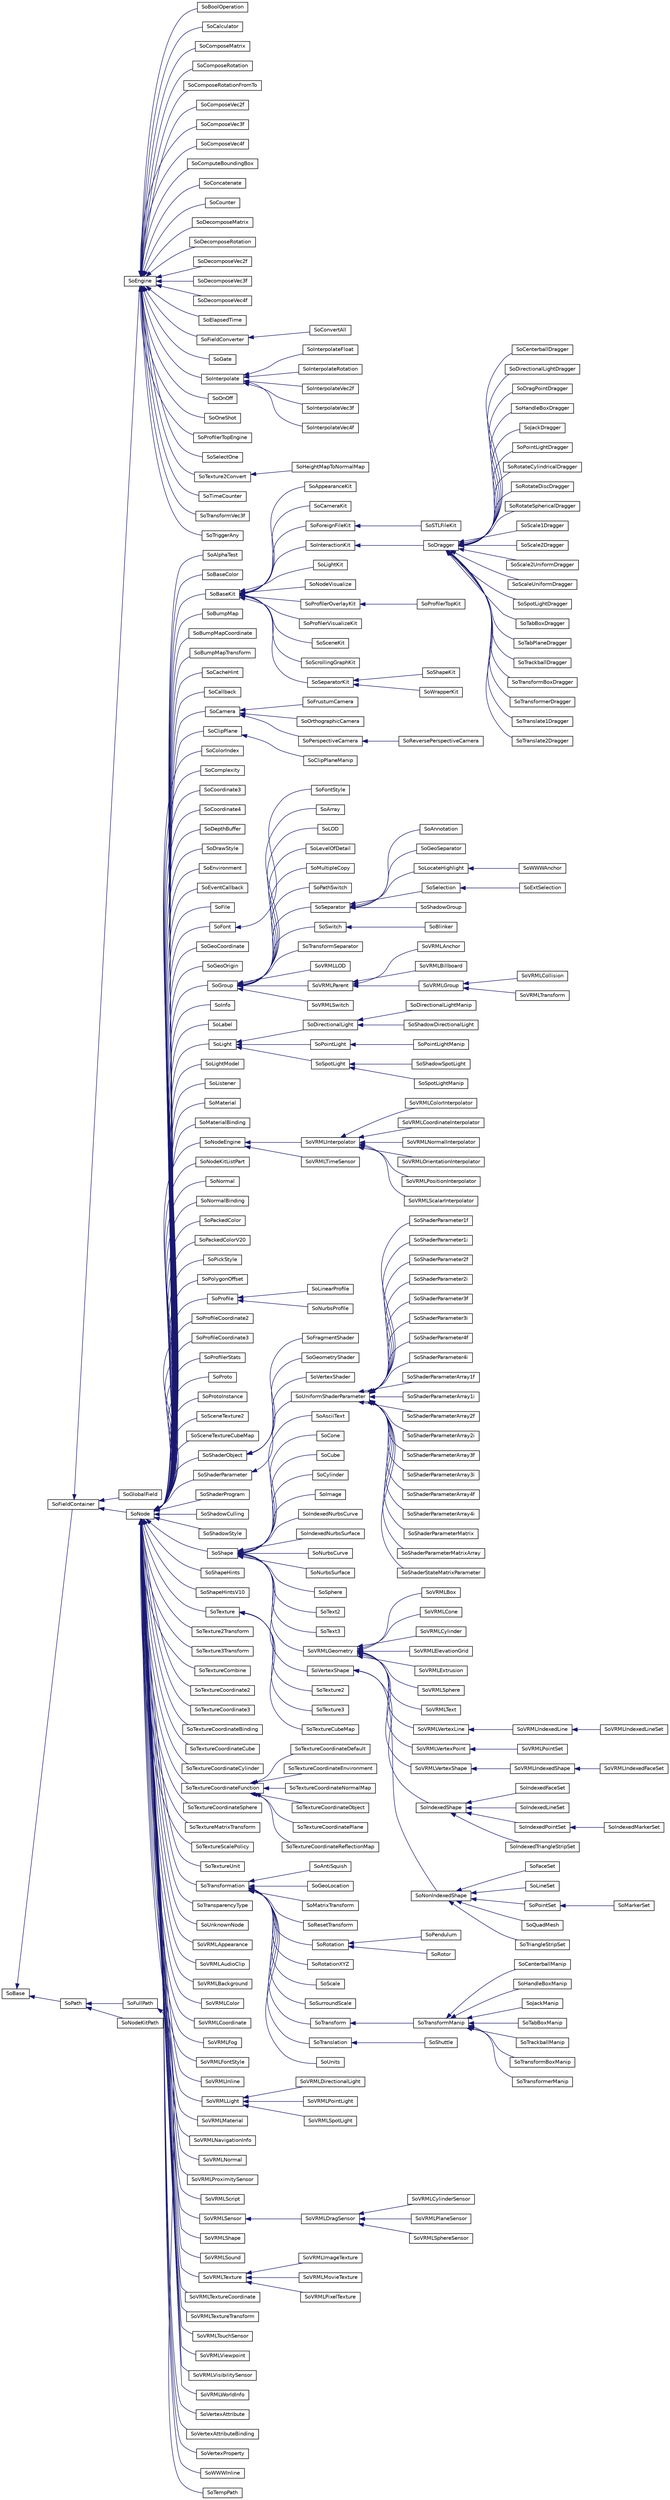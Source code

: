 digraph "Graphical Class Hierarchy"
{
 // LATEX_PDF_SIZE
  edge [fontname="Helvetica",fontsize="10",labelfontname="Helvetica",labelfontsize="10"];
  node [fontname="Helvetica",fontsize="10",shape=record];
  rankdir="LR";
  Node0 [label="SoBase",height=0.2,width=0.4,color="black", fillcolor="white", style="filled",URL="$classSoBase.html",tooltip="The SoBase class is the top-level superclass for a number of class-hierarchies."];
  Node0 -> Node1 [dir="back",color="midnightblue",fontsize="10",style="solid",fontname="Helvetica"];
  Node1 [label="SoFieldContainer",height=0.2,width=0.4,color="black", fillcolor="white", style="filled",URL="$classSoFieldContainer.html",tooltip="The SoFieldContainer class is a base class for all classes that contain fields."];
  Node1 -> Node2 [dir="back",color="midnightblue",fontsize="10",style="solid",fontname="Helvetica"];
  Node2 [label="SoEngine",height=0.2,width=0.4,color="black", fillcolor="white", style="filled",URL="$classSoEngine.html",tooltip="SoEngine is the base class for Coin engines."];
  Node2 -> Node3 [dir="back",color="midnightblue",fontsize="10",style="solid",fontname="Helvetica"];
  Node3 [label="SoBoolOperation",height=0.2,width=0.4,color="black", fillcolor="white", style="filled",URL="$classSoBoolOperation.html",tooltip="The SoBoolOperation engine evaluates expressions of boolean logic."];
  Node2 -> Node4 [dir="back",color="midnightblue",fontsize="10",style="solid",fontname="Helvetica"];
  Node4 [label="SoCalculator",height=0.2,width=0.4,color="black", fillcolor="white", style="filled",URL="$classSoCalculator.html",tooltip="General purpose calculator for floats and 3D float vectors."];
  Node2 -> Node5 [dir="back",color="midnightblue",fontsize="10",style="solid",fontname="Helvetica"];
  Node5 [label="SoComposeMatrix",height=0.2,width=0.4,color="black", fillcolor="white", style="filled",URL="$classSoComposeMatrix.html",tooltip="The SoComposeMatrix class is used to compose a matrix from miscellaneous transformations."];
  Node2 -> Node6 [dir="back",color="midnightblue",fontsize="10",style="solid",fontname="Helvetica"];
  Node6 [label="SoComposeRotation",height=0.2,width=0.4,color="black", fillcolor="white", style="filled",URL="$classSoComposeRotation.html",tooltip="The SoComposeRotation class is used to compose rotations from angle and axis."];
  Node2 -> Node7 [dir="back",color="midnightblue",fontsize="10",style="solid",fontname="Helvetica"];
  Node7 [label="SoComposeRotationFromTo",height=0.2,width=0.4,color="black", fillcolor="white", style="filled",URL="$classSoComposeRotationFromTo.html",tooltip="The SoComposeRotationFromTo class is used to compose rotations based on from and to vectors."];
  Node2 -> Node8 [dir="back",color="midnightblue",fontsize="10",style="solid",fontname="Helvetica"];
  Node8 [label="SoComposeVec2f",height=0.2,width=0.4,color="black", fillcolor="white", style="filled",URL="$classSoComposeVec2f.html",tooltip="The SoComposeVec2f class is used to compose 2D vectors from two floats."];
  Node2 -> Node9 [dir="back",color="midnightblue",fontsize="10",style="solid",fontname="Helvetica"];
  Node9 [label="SoComposeVec3f",height=0.2,width=0.4,color="black", fillcolor="white", style="filled",URL="$classSoComposeVec3f.html",tooltip="The SoComposeVec3f class is used to compose 3D vectors from floats."];
  Node2 -> Node10 [dir="back",color="midnightblue",fontsize="10",style="solid",fontname="Helvetica"];
  Node10 [label="SoComposeVec4f",height=0.2,width=0.4,color="black", fillcolor="white", style="filled",URL="$classSoComposeVec4f.html",tooltip="The SoComposeVec4f class is used to compose 4D vectors from four floats."];
  Node2 -> Node11 [dir="back",color="midnightblue",fontsize="10",style="solid",fontname="Helvetica"];
  Node11 [label="SoComputeBoundingBox",height=0.2,width=0.4,color="black", fillcolor="white", style="filled",URL="$classSoComputeBoundingBox.html",tooltip="The SoComputeBoundingBox class is used to calculate a bounding box."];
  Node2 -> Node12 [dir="back",color="midnightblue",fontsize="10",style="solid",fontname="Helvetica"];
  Node12 [label="SoConcatenate",height=0.2,width=0.4,color="black", fillcolor="white", style="filled",URL="$classSoConcatenate.html",tooltip="The SoConcatenate class is used to concatenate several inputs into one output."];
  Node2 -> Node13 [dir="back",color="midnightblue",fontsize="10",style="solid",fontname="Helvetica"];
  Node13 [label="SoCounter",height=0.2,width=0.4,color="black", fillcolor="white", style="filled",URL="$classSoCounter.html",tooltip="The SoCounter class is an integer counter engine."];
  Node2 -> Node14 [dir="back",color="midnightblue",fontsize="10",style="solid",fontname="Helvetica"];
  Node14 [label="SoDecomposeMatrix",height=0.2,width=0.4,color="black", fillcolor="white", style="filled",URL="$classSoDecomposeMatrix.html",tooltip="The SoDecomposeMatrix class is used to decompose a matrix into simple transformations."];
  Node2 -> Node15 [dir="back",color="midnightblue",fontsize="10",style="solid",fontname="Helvetica"];
  Node15 [label="SoDecomposeRotation",height=0.2,width=0.4,color="black", fillcolor="white", style="filled",URL="$classSoDecomposeRotation.html",tooltip="The SoDecomposeRotation class is used to decompose a rotation into angle and axis."];
  Node2 -> Node16 [dir="back",color="midnightblue",fontsize="10",style="solid",fontname="Helvetica"];
  Node16 [label="SoDecomposeVec2f",height=0.2,width=0.4,color="black", fillcolor="white", style="filled",URL="$classSoDecomposeVec2f.html",tooltip="The SoDecomposeVec2f class is used to decompose 2D vectors into two floats."];
  Node2 -> Node17 [dir="back",color="midnightblue",fontsize="10",style="solid",fontname="Helvetica"];
  Node17 [label="SoDecomposeVec3f",height=0.2,width=0.4,color="black", fillcolor="white", style="filled",URL="$classSoDecomposeVec3f.html",tooltip="The SoDecomposeVec3f class is used to decompose 3D vectors into three floats."];
  Node2 -> Node18 [dir="back",color="midnightblue",fontsize="10",style="solid",fontname="Helvetica"];
  Node18 [label="SoDecomposeVec4f",height=0.2,width=0.4,color="black", fillcolor="white", style="filled",URL="$classSoDecomposeVec4f.html",tooltip="The SoDecomposeVec4f class is used to decompose 4D vectors into four floats."];
  Node2 -> Node19 [dir="back",color="midnightblue",fontsize="10",style="solid",fontname="Helvetica"];
  Node19 [label="SoElapsedTime",height=0.2,width=0.4,color="black", fillcolor="white", style="filled",URL="$classSoElapsedTime.html",tooltip="The SoElapsedTime class is a controllable time source engine."];
  Node2 -> Node20 [dir="back",color="midnightblue",fontsize="10",style="solid",fontname="Helvetica"];
  Node20 [label="SoFieldConverter",height=0.2,width=0.4,color="black", fillcolor="white", style="filled",URL="$classSoFieldConverter.html",tooltip="The SoFieldConverter class is the abstract base class for field converters."];
  Node20 -> Node21 [dir="back",color="midnightblue",fontsize="10",style="solid",fontname="Helvetica"];
  Node21 [label="SoConvertAll",height=0.2,width=0.4,color="black", fillcolor="white", style="filled",URL="$classSoConvertAll.html",tooltip=" "];
  Node2 -> Node22 [dir="back",color="midnightblue",fontsize="10",style="solid",fontname="Helvetica"];
  Node22 [label="SoGate",height=0.2,width=0.4,color="black", fillcolor="white", style="filled",URL="$classSoGate.html",tooltip="The SoGate class is used to selectively copy values from input to output."];
  Node2 -> Node23 [dir="back",color="midnightblue",fontsize="10",style="solid",fontname="Helvetica"];
  Node23 [label="SoInterpolate",height=0.2,width=0.4,color="black", fillcolor="white", style="filled",URL="$classSoInterpolate.html",tooltip="The SoInterpolate class is the base class for all interpolator engines."];
  Node23 -> Node24 [dir="back",color="midnightblue",fontsize="10",style="solid",fontname="Helvetica"];
  Node24 [label="SoInterpolateFloat",height=0.2,width=0.4,color="black", fillcolor="white", style="filled",URL="$classSoInterpolateFloat.html",tooltip="The SoInterpolateFloat class is used to interpolate two floating point values."];
  Node23 -> Node25 [dir="back",color="midnightblue",fontsize="10",style="solid",fontname="Helvetica"];
  Node25 [label="SoInterpolateRotation",height=0.2,width=0.4,color="black", fillcolor="white", style="filled",URL="$classSoInterpolateRotation.html",tooltip="The SoInterpolateRotation class is used to interpolate between two rotations."];
  Node23 -> Node26 [dir="back",color="midnightblue",fontsize="10",style="solid",fontname="Helvetica"];
  Node26 [label="SoInterpolateVec2f",height=0.2,width=0.4,color="black", fillcolor="white", style="filled",URL="$classSoInterpolateVec2f.html",tooltip="The SoInterpolateVec2f class is used to interpolate between pairs of 2D vectors."];
  Node23 -> Node27 [dir="back",color="midnightblue",fontsize="10",style="solid",fontname="Helvetica"];
  Node27 [label="SoInterpolateVec3f",height=0.2,width=0.4,color="black", fillcolor="white", style="filled",URL="$classSoInterpolateVec3f.html",tooltip="The SoInterpolateVec3f class is used to interpolate between pairs of 3D vectors."];
  Node23 -> Node28 [dir="back",color="midnightblue",fontsize="10",style="solid",fontname="Helvetica"];
  Node28 [label="SoInterpolateVec4f",height=0.2,width=0.4,color="black", fillcolor="white", style="filled",URL="$classSoInterpolateVec4f.html",tooltip="The SoInterpolateVec4f class is used to interpolate between pairs of 4D vectors."];
  Node2 -> Node29 [dir="back",color="midnightblue",fontsize="10",style="solid",fontname="Helvetica"];
  Node29 [label="SoOnOff",height=0.2,width=0.4,color="black", fillcolor="white", style="filled",URL="$classSoOnOff.html",tooltip="The SoOnOff engine is a simple on/off switch."];
  Node2 -> Node30 [dir="back",color="midnightblue",fontsize="10",style="solid",fontname="Helvetica"];
  Node30 [label="SoOneShot",height=0.2,width=0.4,color="black", fillcolor="white", style="filled",URL="$classSoOneShot.html",tooltip="The SoOneShot class is a timer that runs for a configurable time and then stops."];
  Node2 -> Node31 [dir="back",color="midnightblue",fontsize="10",style="solid",fontname="Helvetica"];
  Node31 [label="SoProfilerTopEngine",height=0.2,width=0.4,color="black", fillcolor="white", style="filled",URL="$classSoProfilerTopEngine.html",tooltip="The SoProfilerTopEngine class is yet to be documented."];
  Node2 -> Node32 [dir="back",color="midnightblue",fontsize="10",style="solid",fontname="Helvetica"];
  Node32 [label="SoSelectOne",height=0.2,width=0.4,color="black", fillcolor="white", style="filled",URL="$classSoSelectOne.html",tooltip="The SoSelectOne class is used to select one value from a set of values."];
  Node2 -> Node33 [dir="back",color="midnightblue",fontsize="10",style="solid",fontname="Helvetica"];
  Node33 [label="SoTexture2Convert",height=0.2,width=0.4,color="black", fillcolor="white", style="filled",URL="$classSoTexture2Convert.html",tooltip="Abstract base class for texture filtering engines."];
  Node33 -> Node34 [dir="back",color="midnightblue",fontsize="10",style="solid",fontname="Helvetica"];
  Node34 [label="SoHeightMapToNormalMap",height=0.2,width=0.4,color="black", fillcolor="white", style="filled",URL="$classSoHeightMapToNormalMap.html",tooltip="Engine for computing a normal map from a height map."];
  Node2 -> Node35 [dir="back",color="midnightblue",fontsize="10",style="solid",fontname="Helvetica"];
  Node35 [label="SoTimeCounter",height=0.2,width=0.4,color="black", fillcolor="white", style="filled",URL="$classSoTimeCounter.html",tooltip="The SoTimeCounter class is an integer counter engine."];
  Node2 -> Node36 [dir="back",color="midnightblue",fontsize="10",style="solid",fontname="Helvetica"];
  Node36 [label="SoTransformVec3f",height=0.2,width=0.4,color="black", fillcolor="white", style="filled",URL="$classSoTransformVec3f.html",tooltip="The SoTransformVec3f class transforms 3D vectors by a matrix."];
  Node2 -> Node37 [dir="back",color="midnightblue",fontsize="10",style="solid",fontname="Helvetica"];
  Node37 [label="SoTriggerAny",height=0.2,width=0.4,color="black", fillcolor="white", style="filled",URL="$classSoTriggerAny.html",tooltip="The SoTriggerAny class is a fan-in engine for triggers."];
  Node1 -> Node38 [dir="back",color="midnightblue",fontsize="10",style="solid",fontname="Helvetica"];
  Node38 [label="SoGlobalField",height=0.2,width=0.4,color="black", fillcolor="white", style="filled",URL="$classSoGlobalField.html",tooltip=" "];
  Node1 -> Node39 [dir="back",color="midnightblue",fontsize="10",style="solid",fontname="Helvetica"];
  Node39 [label="SoNode",height=0.2,width=0.4,color="black", fillcolor="white", style="filled",URL="$classSoNode.html",tooltip="The SoNode class is the base class for nodes used in scene graphs."];
  Node39 -> Node40 [dir="back",color="midnightblue",fontsize="10",style="solid",fontname="Helvetica"];
  Node40 [label="SoAlphaTest",height=0.2,width=0.4,color="black", fillcolor="white", style="filled",URL="$classSoAlphaTest.html",tooltip="The SoAlphaTest class is a node used to control the GL alpha test function."];
  Node39 -> Node41 [dir="back",color="midnightblue",fontsize="10",style="solid",fontname="Helvetica"];
  Node41 [label="SoBaseColor",height=0.2,width=0.4,color="black", fillcolor="white", style="filled",URL="$classSoBaseColor.html",tooltip="The SoBaseColor class provides a node type for convenient setting of the base material color."];
  Node39 -> Node42 [dir="back",color="midnightblue",fontsize="10",style="solid",fontname="Helvetica"];
  Node42 [label="SoBaseKit",height=0.2,width=0.4,color="black", fillcolor="white", style="filled",URL="$classSoBaseKit.html",tooltip=" "];
  Node42 -> Node43 [dir="back",color="midnightblue",fontsize="10",style="solid",fontname="Helvetica"];
  Node43 [label="SoAppearanceKit",height=0.2,width=0.4,color="black", fillcolor="white", style="filled",URL="$classSoAppearanceKit.html",tooltip=" "];
  Node42 -> Node44 [dir="back",color="midnightblue",fontsize="10",style="solid",fontname="Helvetica"];
  Node44 [label="SoCameraKit",height=0.2,width=0.4,color="black", fillcolor="white", style="filled",URL="$classSoCameraKit.html",tooltip=" "];
  Node42 -> Node45 [dir="back",color="midnightblue",fontsize="10",style="solid",fontname="Helvetica"];
  Node45 [label="SoForeignFileKit",height=0.2,width=0.4,color="black", fillcolor="white", style="filled",URL="$classSoForeignFileKit.html",tooltip=" "];
  Node45 -> Node46 [dir="back",color="midnightblue",fontsize="10",style="solid",fontname="Helvetica"];
  Node46 [label="SoSTLFileKit",height=0.2,width=0.4,color="black", fillcolor="white", style="filled",URL="$classSoSTLFileKit.html",tooltip=" "];
  Node42 -> Node47 [dir="back",color="midnightblue",fontsize="10",style="solid",fontname="Helvetica"];
  Node47 [label="SoInteractionKit",height=0.2,width=0.4,color="black", fillcolor="white", style="filled",URL="$classSoInteractionKit.html",tooltip=" "];
  Node47 -> Node48 [dir="back",color="midnightblue",fontsize="10",style="solid",fontname="Helvetica"];
  Node48 [label="SoDragger",height=0.2,width=0.4,color="black", fillcolor="white", style="filled",URL="$classSoDragger.html",tooltip=" "];
  Node48 -> Node49 [dir="back",color="midnightblue",fontsize="10",style="solid",fontname="Helvetica"];
  Node49 [label="SoCenterballDragger",height=0.2,width=0.4,color="black", fillcolor="white", style="filled",URL="$classSoCenterballDragger.html",tooltip=" "];
  Node48 -> Node50 [dir="back",color="midnightblue",fontsize="10",style="solid",fontname="Helvetica"];
  Node50 [label="SoDirectionalLightDragger",height=0.2,width=0.4,color="black", fillcolor="white", style="filled",URL="$classSoDirectionalLightDragger.html",tooltip=" "];
  Node48 -> Node51 [dir="back",color="midnightblue",fontsize="10",style="solid",fontname="Helvetica"];
  Node51 [label="SoDragPointDragger",height=0.2,width=0.4,color="black", fillcolor="white", style="filled",URL="$classSoDragPointDragger.html",tooltip=" "];
  Node48 -> Node52 [dir="back",color="midnightblue",fontsize="10",style="solid",fontname="Helvetica"];
  Node52 [label="SoHandleBoxDragger",height=0.2,width=0.4,color="black", fillcolor="white", style="filled",URL="$classSoHandleBoxDragger.html",tooltip=" "];
  Node48 -> Node53 [dir="back",color="midnightblue",fontsize="10",style="solid",fontname="Helvetica"];
  Node53 [label="SoJackDragger",height=0.2,width=0.4,color="black", fillcolor="white", style="filled",URL="$classSoJackDragger.html",tooltip=" "];
  Node48 -> Node54 [dir="back",color="midnightblue",fontsize="10",style="solid",fontname="Helvetica"];
  Node54 [label="SoPointLightDragger",height=0.2,width=0.4,color="black", fillcolor="white", style="filled",URL="$classSoPointLightDragger.html",tooltip=" "];
  Node48 -> Node55 [dir="back",color="midnightblue",fontsize="10",style="solid",fontname="Helvetica"];
  Node55 [label="SoRotateCylindricalDragger",height=0.2,width=0.4,color="black", fillcolor="white", style="filled",URL="$classSoRotateCylindricalDragger.html",tooltip=" "];
  Node48 -> Node56 [dir="back",color="midnightblue",fontsize="10",style="solid",fontname="Helvetica"];
  Node56 [label="SoRotateDiscDragger",height=0.2,width=0.4,color="black", fillcolor="white", style="filled",URL="$classSoRotateDiscDragger.html",tooltip=" "];
  Node48 -> Node57 [dir="back",color="midnightblue",fontsize="10",style="solid",fontname="Helvetica"];
  Node57 [label="SoRotateSphericalDragger",height=0.2,width=0.4,color="black", fillcolor="white", style="filled",URL="$classSoRotateSphericalDragger.html",tooltip=" "];
  Node48 -> Node58 [dir="back",color="midnightblue",fontsize="10",style="solid",fontname="Helvetica"];
  Node58 [label="SoScale1Dragger",height=0.2,width=0.4,color="black", fillcolor="white", style="filled",URL="$classSoScale1Dragger.html",tooltip=" "];
  Node48 -> Node59 [dir="back",color="midnightblue",fontsize="10",style="solid",fontname="Helvetica"];
  Node59 [label="SoScale2Dragger",height=0.2,width=0.4,color="black", fillcolor="white", style="filled",URL="$classSoScale2Dragger.html",tooltip=" "];
  Node48 -> Node60 [dir="back",color="midnightblue",fontsize="10",style="solid",fontname="Helvetica"];
  Node60 [label="SoScale2UniformDragger",height=0.2,width=0.4,color="black", fillcolor="white", style="filled",URL="$classSoScale2UniformDragger.html",tooltip=" "];
  Node48 -> Node61 [dir="back",color="midnightblue",fontsize="10",style="solid",fontname="Helvetica"];
  Node61 [label="SoScaleUniformDragger",height=0.2,width=0.4,color="black", fillcolor="white", style="filled",URL="$classSoScaleUniformDragger.html",tooltip=" "];
  Node48 -> Node62 [dir="back",color="midnightblue",fontsize="10",style="solid",fontname="Helvetica"];
  Node62 [label="SoSpotLightDragger",height=0.2,width=0.4,color="black", fillcolor="white", style="filled",URL="$classSoSpotLightDragger.html",tooltip=" "];
  Node48 -> Node63 [dir="back",color="midnightblue",fontsize="10",style="solid",fontname="Helvetica"];
  Node63 [label="SoTabBoxDragger",height=0.2,width=0.4,color="black", fillcolor="white", style="filled",URL="$classSoTabBoxDragger.html",tooltip=" "];
  Node48 -> Node64 [dir="back",color="midnightblue",fontsize="10",style="solid",fontname="Helvetica"];
  Node64 [label="SoTabPlaneDragger",height=0.2,width=0.4,color="black", fillcolor="white", style="filled",URL="$classSoTabPlaneDragger.html",tooltip=" "];
  Node48 -> Node65 [dir="back",color="midnightblue",fontsize="10",style="solid",fontname="Helvetica"];
  Node65 [label="SoTrackballDragger",height=0.2,width=0.4,color="black", fillcolor="white", style="filled",URL="$classSoTrackballDragger.html",tooltip=" "];
  Node48 -> Node66 [dir="back",color="midnightblue",fontsize="10",style="solid",fontname="Helvetica"];
  Node66 [label="SoTransformBoxDragger",height=0.2,width=0.4,color="black", fillcolor="white", style="filled",URL="$classSoTransformBoxDragger.html",tooltip=" "];
  Node48 -> Node67 [dir="back",color="midnightblue",fontsize="10",style="solid",fontname="Helvetica"];
  Node67 [label="SoTransformerDragger",height=0.2,width=0.4,color="black", fillcolor="white", style="filled",URL="$classSoTransformerDragger.html",tooltip=" "];
  Node48 -> Node68 [dir="back",color="midnightblue",fontsize="10",style="solid",fontname="Helvetica"];
  Node68 [label="SoTranslate1Dragger",height=0.2,width=0.4,color="black", fillcolor="white", style="filled",URL="$classSoTranslate1Dragger.html",tooltip=" "];
  Node48 -> Node69 [dir="back",color="midnightblue",fontsize="10",style="solid",fontname="Helvetica"];
  Node69 [label="SoTranslate2Dragger",height=0.2,width=0.4,color="black", fillcolor="white", style="filled",URL="$classSoTranslate2Dragger.html",tooltip=" "];
  Node42 -> Node70 [dir="back",color="midnightblue",fontsize="10",style="solid",fontname="Helvetica"];
  Node70 [label="SoLightKit",height=0.2,width=0.4,color="black", fillcolor="white", style="filled",URL="$classSoLightKit.html",tooltip=" "];
  Node42 -> Node71 [dir="back",color="midnightblue",fontsize="10",style="solid",fontname="Helvetica"];
  Node71 [label="SoNodeVisualize",height=0.2,width=0.4,color="black", fillcolor="white", style="filled",URL="$classSoNodeVisualize.html",tooltip="The SoNodeVisualize class is yet to be documented."];
  Node42 -> Node72 [dir="back",color="midnightblue",fontsize="10",style="solid",fontname="Helvetica"];
  Node72 [label="SoProfilerOverlayKit",height=0.2,width=0.4,color="black", fillcolor="white", style="filled",URL="$classSoProfilerOverlayKit.html",tooltip="The SoProfilerOverlayKit element class is yet to be documented."];
  Node72 -> Node73 [dir="back",color="midnightblue",fontsize="10",style="solid",fontname="Helvetica"];
  Node73 [label="SoProfilerTopKit",height=0.2,width=0.4,color="black", fillcolor="white", style="filled",URL="$classSoProfilerTopKit.html",tooltip="The SoProfilerTopKit element class is yet to be documented."];
  Node42 -> Node74 [dir="back",color="midnightblue",fontsize="10",style="solid",fontname="Helvetica"];
  Node74 [label="SoProfilerVisualizeKit",height=0.2,width=0.4,color="black", fillcolor="white", style="filled",URL="$classSoProfilerVisualizeKit.html",tooltip="The SoProfilerVisualizeKit element class is yet to be documented."];
  Node42 -> Node75 [dir="back",color="midnightblue",fontsize="10",style="solid",fontname="Helvetica"];
  Node75 [label="SoSceneKit",height=0.2,width=0.4,color="black", fillcolor="white", style="filled",URL="$classSoSceneKit.html",tooltip=" "];
  Node42 -> Node76 [dir="back",color="midnightblue",fontsize="10",style="solid",fontname="Helvetica"];
  Node76 [label="SoScrollingGraphKit",height=0.2,width=0.4,color="black", fillcolor="white", style="filled",URL="$classSoScrollingGraphKit.html",tooltip="The SoScrollingGraphKit element class is yet to be documented."];
  Node42 -> Node77 [dir="back",color="midnightblue",fontsize="10",style="solid",fontname="Helvetica"];
  Node77 [label="SoSeparatorKit",height=0.2,width=0.4,color="black", fillcolor="white", style="filled",URL="$classSoSeparatorKit.html",tooltip=" "];
  Node77 -> Node78 [dir="back",color="midnightblue",fontsize="10",style="solid",fontname="Helvetica"];
  Node78 [label="SoShapeKit",height=0.2,width=0.4,color="black", fillcolor="white", style="filled",URL="$classSoShapeKit.html",tooltip=" "];
  Node77 -> Node79 [dir="back",color="midnightblue",fontsize="10",style="solid",fontname="Helvetica"];
  Node79 [label="SoWrapperKit",height=0.2,width=0.4,color="black", fillcolor="white", style="filled",URL="$classSoWrapperKit.html",tooltip=" "];
  Node39 -> Node80 [dir="back",color="midnightblue",fontsize="10",style="solid",fontname="Helvetica"];
  Node80 [label="SoBumpMap",height=0.2,width=0.4,color="black", fillcolor="white", style="filled",URL="$classSoBumpMap.html",tooltip="The SoBumpMap class is used to map a bump map onto subsequent shapes."];
  Node39 -> Node81 [dir="back",color="midnightblue",fontsize="10",style="solid",fontname="Helvetica"];
  Node81 [label="SoBumpMapCoordinate",height=0.2,width=0.4,color="black", fillcolor="white", style="filled",URL="$classSoBumpMapCoordinate.html",tooltip="The SoBumpMapCoordinate class is a node for providing bump map coordinates to shape nodes."];
  Node39 -> Node82 [dir="back",color="midnightblue",fontsize="10",style="solid",fontname="Helvetica"];
  Node82 [label="SoBumpMapTransform",height=0.2,width=0.4,color="black", fillcolor="white", style="filled",URL="$classSoBumpMapTransform.html",tooltip="The SoBumpMapTransform class is used to define 2D bump map transformations."];
  Node39 -> Node83 [dir="back",color="midnightblue",fontsize="10",style="solid",fontname="Helvetica"];
  Node83 [label="SoCacheHint",height=0.2,width=0.4,color="black", fillcolor="white", style="filled",URL="$classSoCacheHint.html",tooltip="The SoCacheHint class is a node containing hints about how to cache geometry."];
  Node39 -> Node84 [dir="back",color="midnightblue",fontsize="10",style="solid",fontname="Helvetica"];
  Node84 [label="SoCallback",height=0.2,width=0.4,color="black", fillcolor="white", style="filled",URL="$classSoCallback.html",tooltip="The SoCallback class is a node type which provides a means of setting callback hooks in the scene gra..."];
  Node39 -> Node85 [dir="back",color="midnightblue",fontsize="10",style="solid",fontname="Helvetica"];
  Node85 [label="SoCamera",height=0.2,width=0.4,color="black", fillcolor="white", style="filled",URL="$classSoCamera.html",tooltip="The SoCamera class is the abstract base class for camera definition nodes."];
  Node85 -> Node86 [dir="back",color="midnightblue",fontsize="10",style="solid",fontname="Helvetica"];
  Node86 [label="SoFrustumCamera",height=0.2,width=0.4,color="black", fillcolor="white", style="filled",URL="$classSoFrustumCamera.html",tooltip="The SoFrustumCamera class defines a camera with a generic frustum.."];
  Node85 -> Node87 [dir="back",color="midnightblue",fontsize="10",style="solid",fontname="Helvetica"];
  Node87 [label="SoOrthographicCamera",height=0.2,width=0.4,color="black", fillcolor="white", style="filled",URL="$classSoOrthographicCamera.html",tooltip="The SoOrthographicCamera class defines a camera node with orthographic rendering."];
  Node85 -> Node88 [dir="back",color="midnightblue",fontsize="10",style="solid",fontname="Helvetica"];
  Node88 [label="SoPerspectiveCamera",height=0.2,width=0.4,color="black", fillcolor="white", style="filled",URL="$classSoPerspectiveCamera.html",tooltip="The SoPerspectiveCamera class defines a camera node with perspective rendering."];
  Node88 -> Node89 [dir="back",color="midnightblue",fontsize="10",style="solid",fontname="Helvetica"];
  Node89 [label="SoReversePerspectiveCamera",height=0.2,width=0.4,color="black", fillcolor="white", style="filled",URL="$classSoReversePerspectiveCamera.html",tooltip="The SoReversePerspectiveCamera class defines a camera node with reverse perspective rendering."];
  Node39 -> Node90 [dir="back",color="midnightblue",fontsize="10",style="solid",fontname="Helvetica"];
  Node90 [label="SoClipPlane",height=0.2,width=0.4,color="black", fillcolor="white", style="filled",URL="$classSoClipPlane.html",tooltip="The SoClipPlane class is a node type for specifying clipping planes."];
  Node90 -> Node91 [dir="back",color="midnightblue",fontsize="10",style="solid",fontname="Helvetica"];
  Node91 [label="SoClipPlaneManip",height=0.2,width=0.4,color="black", fillcolor="white", style="filled",URL="$classSoClipPlaneManip.html",tooltip=" "];
  Node39 -> Node92 [dir="back",color="midnightblue",fontsize="10",style="solid",fontname="Helvetica"];
  Node92 [label="SoColorIndex",height=0.2,width=0.4,color="black", fillcolor="white", style="filled",URL="$classSoColorIndex.html",tooltip="The SoColorIndex class is used to specify color indices for subsequent shapes."];
  Node39 -> Node93 [dir="back",color="midnightblue",fontsize="10",style="solid",fontname="Helvetica"];
  Node93 [label="SoComplexity",height=0.2,width=0.4,color="black", fillcolor="white", style="filled",URL="$classSoComplexity.html",tooltip="The SoComplexity class is a node type which is used to set the trade-off between quality and performa..."];
  Node39 -> Node94 [dir="back",color="midnightblue",fontsize="10",style="solid",fontname="Helvetica"];
  Node94 [label="SoCoordinate3",height=0.2,width=0.4,color="black", fillcolor="white", style="filled",URL="$classSoCoordinate3.html",tooltip="The SoCoordinate3 class is a node for providing coordinates to shape nodes."];
  Node39 -> Node95 [dir="back",color="midnightblue",fontsize="10",style="solid",fontname="Helvetica"];
  Node95 [label="SoCoordinate4",height=0.2,width=0.4,color="black", fillcolor="white", style="filled",URL="$classSoCoordinate4.html",tooltip="The SoCoordinate4 class is a node for providing coordinates to shape nodes."];
  Node39 -> Node96 [dir="back",color="midnightblue",fontsize="10",style="solid",fontname="Helvetica"];
  Node96 [label="SoDepthBuffer",height=0.2,width=0.4,color="black", fillcolor="white", style="filled",URL="$classSoDepthBuffer.html",tooltip="The SoDepthBuffer class is a node used to control the GL depth buffer."];
  Node39 -> Node97 [dir="back",color="midnightblue",fontsize="10",style="solid",fontname="Helvetica"];
  Node97 [label="SoDrawStyle",height=0.2,width=0.4,color="black", fillcolor="white", style="filled",URL="$classSoDrawStyle.html",tooltip="The SoDrawStyle class specifies common rendering properties for shapes."];
  Node39 -> Node98 [dir="back",color="midnightblue",fontsize="10",style="solid",fontname="Helvetica"];
  Node98 [label="SoEnvironment",height=0.2,width=0.4,color="black", fillcolor="white", style="filled",URL="$classSoEnvironment.html",tooltip="The SoEnvironment class is a node for specifying global rendering parameters."];
  Node39 -> Node99 [dir="back",color="midnightblue",fontsize="10",style="solid",fontname="Helvetica"];
  Node99 [label="SoEventCallback",height=0.2,width=0.4,color="black", fillcolor="white", style="filled",URL="$classSoEventCallback.html",tooltip="The SoEventCallback class provides functionality for catching events."];
  Node39 -> Node100 [dir="back",color="midnightblue",fontsize="10",style="solid",fontname="Helvetica"];
  Node100 [label="SoFile",height=0.2,width=0.4,color="black", fillcolor="white", style="filled",URL="$classSoFile.html",tooltip="The SoFile class is node container for another model file."];
  Node39 -> Node101 [dir="back",color="midnightblue",fontsize="10",style="solid",fontname="Helvetica"];
  Node101 [label="SoFont",height=0.2,width=0.4,color="black", fillcolor="white", style="filled",URL="$classSoFont.html",tooltip="The SoFont class is an appearance node for setting fonts."];
  Node101 -> Node102 [dir="back",color="midnightblue",fontsize="10",style="solid",fontname="Helvetica"];
  Node102 [label="SoFontStyle",height=0.2,width=0.4,color="black", fillcolor="white", style="filled",URL="$classSoFontStyle.html",tooltip="The SoFontStyle class changes the appearance of fonts for text rendering nodes."];
  Node39 -> Node103 [dir="back",color="midnightblue",fontsize="10",style="solid",fontname="Helvetica"];
  Node103 [label="SoGeoCoordinate",height=0.2,width=0.4,color="black", fillcolor="white", style="filled",URL="$classSoGeoCoordinate.html",tooltip="The SoGeoCoordinate class is used to specify a list of geographical coordinates."];
  Node39 -> Node104 [dir="back",color="midnightblue",fontsize="10",style="solid",fontname="Helvetica"];
  Node104 [label="SoGeoOrigin",height=0.2,width=0.4,color="black", fillcolor="white", style="filled",URL="$classSoGeoOrigin.html",tooltip="The SoGeoOrigin class is used to specify an absolute geographic location against which geometry is re..."];
  Node39 -> Node105 [dir="back",color="midnightblue",fontsize="10",style="solid",fontname="Helvetica"];
  Node105 [label="SoGroup",height=0.2,width=0.4,color="black", fillcolor="white", style="filled",URL="$classSoGroup.html",tooltip="The SoGroup class is a node which managed other node instances."];
  Node105 -> Node106 [dir="back",color="midnightblue",fontsize="10",style="solid",fontname="Helvetica"];
  Node106 [label="SoArray",height=0.2,width=0.4,color="black", fillcolor="white", style="filled",URL="$classSoArray.html",tooltip="The SoArray class is a group node for setting up regular arrays of subgraphs."];
  Node105 -> Node107 [dir="back",color="midnightblue",fontsize="10",style="solid",fontname="Helvetica"];
  Node107 [label="SoLOD",height=0.2,width=0.4,color="black", fillcolor="white", style="filled",URL="$classSoLOD.html",tooltip="The SoLOD class is used to choose a child based distance between viewer and object."];
  Node105 -> Node108 [dir="back",color="midnightblue",fontsize="10",style="solid",fontname="Helvetica"];
  Node108 [label="SoLevelOfDetail",height=0.2,width=0.4,color="black", fillcolor="white", style="filled",URL="$classSoLevelOfDetail.html",tooltip="The SoLevelOfDetail class is used to choose a child based on projected size."];
  Node105 -> Node109 [dir="back",color="midnightblue",fontsize="10",style="solid",fontname="Helvetica"];
  Node109 [label="SoMultipleCopy",height=0.2,width=0.4,color="black", fillcolor="white", style="filled",URL="$classSoMultipleCopy.html",tooltip="The SoMultipleCopy class redraws its children multiple times at different transformations."];
  Node105 -> Node110 [dir="back",color="midnightblue",fontsize="10",style="solid",fontname="Helvetica"];
  Node110 [label="SoPathSwitch",height=0.2,width=0.4,color="black", fillcolor="white", style="filled",URL="$classSoPathSwitch.html",tooltip="The SoPathSwitch class traverses only when current path matches a configurable path."];
  Node105 -> Node111 [dir="back",color="midnightblue",fontsize="10",style="solid",fontname="Helvetica"];
  Node111 [label="SoSeparator",height=0.2,width=0.4,color="black", fillcolor="white", style="filled",URL="$classSoSeparator.html",tooltip="The SoSeparator class is a state-preserving group node."];
  Node111 -> Node112 [dir="back",color="midnightblue",fontsize="10",style="solid",fontname="Helvetica"];
  Node112 [label="SoAnnotation",height=0.2,width=0.4,color="black", fillcolor="white", style="filled",URL="$classSoAnnotation.html",tooltip="The SoAnnotation node draws all its child geometry on top of other geometry."];
  Node111 -> Node113 [dir="back",color="midnightblue",fontsize="10",style="solid",fontname="Helvetica"];
  Node113 [label="SoGeoSeparator",height=0.2,width=0.4,color="black", fillcolor="white", style="filled",URL="$classSoGeoSeparator.html",tooltip="The SoGeoSeparator class is used to georeference a scene graph."];
  Node111 -> Node114 [dir="back",color="midnightblue",fontsize="10",style="solid",fontname="Helvetica"];
  Node114 [label="SoLocateHighlight",height=0.2,width=0.4,color="black", fillcolor="white", style="filled",URL="$classSoLocateHighlight.html",tooltip="The SoLocateHighlight class highlights geometry under the cursor."];
  Node114 -> Node115 [dir="back",color="midnightblue",fontsize="10",style="solid",fontname="Helvetica"];
  Node115 [label="SoWWWAnchor",height=0.2,width=0.4,color="black", fillcolor="white", style="filled",URL="$classSoWWWAnchor.html",tooltip="The SoWWWAnchor class adds URL callbacks to the highlighted geometry."];
  Node111 -> Node116 [dir="back",color="midnightblue",fontsize="10",style="solid",fontname="Helvetica"];
  Node116 [label="SoSelection",height=0.2,width=0.4,color="black", fillcolor="white", style="filled",URL="$classSoSelection.html",tooltip="The SoSelection class manages a list of selected nodes."];
  Node116 -> Node117 [dir="back",color="midnightblue",fontsize="10",style="solid",fontname="Helvetica"];
  Node117 [label="SoExtSelection",height=0.2,width=0.4,color="black", fillcolor="white", style="filled",URL="$classSoExtSelection.html",tooltip="The SoExtSelection class can be used for extended selection functionality."];
  Node111 -> Node118 [dir="back",color="midnightblue",fontsize="10",style="solid",fontname="Helvetica"];
  Node118 [label="SoShadowGroup",height=0.2,width=0.4,color="black", fillcolor="white", style="filled",URL="$classSoShadowGroup.html",tooltip="The SoShadowGroup node is a group node used for shadow rendering."];
  Node105 -> Node119 [dir="back",color="midnightblue",fontsize="10",style="solid",fontname="Helvetica"];
  Node119 [label="SoSwitch",height=0.2,width=0.4,color="black", fillcolor="white", style="filled",URL="$classSoSwitch.html",tooltip="The SoSwitch class is a group node which selects one child subgraph for traversal."];
  Node119 -> Node120 [dir="back",color="midnightblue",fontsize="10",style="solid",fontname="Helvetica"];
  Node120 [label="SoBlinker",height=0.2,width=0.4,color="black", fillcolor="white", style="filled",URL="$classSoBlinker.html",tooltip="The SoBlinker class is a cycling switch node."];
  Node105 -> Node121 [dir="back",color="midnightblue",fontsize="10",style="solid",fontname="Helvetica"];
  Node121 [label="SoTransformSeparator",height=0.2,width=0.4,color="black", fillcolor="white", style="filled",URL="$classSoTransformSeparator.html",tooltip="The SoTransformSeparator class is a group node preserving the current transformations."];
  Node105 -> Node122 [dir="back",color="midnightblue",fontsize="10",style="solid",fontname="Helvetica"];
  Node122 [label="SoVRMLLOD",height=0.2,width=0.4,color="black", fillcolor="white", style="filled",URL="$classSoVRMLLOD.html",tooltip=" "];
  Node105 -> Node123 [dir="back",color="midnightblue",fontsize="10",style="solid",fontname="Helvetica"];
  Node123 [label="SoVRMLParent",height=0.2,width=0.4,color="black", fillcolor="white", style="filled",URL="$classSoVRMLParent.html",tooltip=" "];
  Node123 -> Node124 [dir="back",color="midnightblue",fontsize="10",style="solid",fontname="Helvetica"];
  Node124 [label="SoVRMLAnchor",height=0.2,width=0.4,color="black", fillcolor="white", style="filled",URL="$classSoVRMLAnchor.html",tooltip=" "];
  Node123 -> Node125 [dir="back",color="midnightblue",fontsize="10",style="solid",fontname="Helvetica"];
  Node125 [label="SoVRMLBillboard",height=0.2,width=0.4,color="black", fillcolor="white", style="filled",URL="$classSoVRMLBillboard.html",tooltip=" "];
  Node123 -> Node126 [dir="back",color="midnightblue",fontsize="10",style="solid",fontname="Helvetica"];
  Node126 [label="SoVRMLGroup",height=0.2,width=0.4,color="black", fillcolor="white", style="filled",URL="$classSoVRMLGroup.html",tooltip=" "];
  Node126 -> Node127 [dir="back",color="midnightblue",fontsize="10",style="solid",fontname="Helvetica"];
  Node127 [label="SoVRMLCollision",height=0.2,width=0.4,color="black", fillcolor="white", style="filled",URL="$classSoVRMLCollision.html",tooltip=" "];
  Node126 -> Node128 [dir="back",color="midnightblue",fontsize="10",style="solid",fontname="Helvetica"];
  Node128 [label="SoVRMLTransform",height=0.2,width=0.4,color="black", fillcolor="white", style="filled",URL="$classSoVRMLTransform.html",tooltip=" "];
  Node105 -> Node129 [dir="back",color="midnightblue",fontsize="10",style="solid",fontname="Helvetica"];
  Node129 [label="SoVRMLSwitch",height=0.2,width=0.4,color="black", fillcolor="white", style="filled",URL="$classSoVRMLSwitch.html",tooltip=" "];
  Node39 -> Node130 [dir="back",color="midnightblue",fontsize="10",style="solid",fontname="Helvetica"];
  Node130 [label="SoInfo",height=0.2,width=0.4,color="black", fillcolor="white", style="filled",URL="$classSoInfo.html",tooltip="The SoInfo class is a node for holding text information."];
  Node39 -> Node131 [dir="back",color="midnightblue",fontsize="10",style="solid",fontname="Helvetica"];
  Node131 [label="SoLabel",height=0.2,width=0.4,color="black", fillcolor="white", style="filled",URL="$classSoLabel.html",tooltip="The SoLabel class is a node for holding label information in a scene graph."];
  Node39 -> Node132 [dir="back",color="midnightblue",fontsize="10",style="solid",fontname="Helvetica"];
  Node132 [label="SoLight",height=0.2,width=0.4,color="black", fillcolor="white", style="filled",URL="$classSoLight.html",tooltip="The SoLight class is the base class for light emitting nodes."];
  Node132 -> Node133 [dir="back",color="midnightblue",fontsize="10",style="solid",fontname="Helvetica"];
  Node133 [label="SoDirectionalLight",height=0.2,width=0.4,color="black", fillcolor="white", style="filled",URL="$classSoDirectionalLight.html",tooltip="The SoDirectionalLight class is a node type for specifying directional light sources."];
  Node133 -> Node134 [dir="back",color="midnightblue",fontsize="10",style="solid",fontname="Helvetica"];
  Node134 [label="SoDirectionalLightManip",height=0.2,width=0.4,color="black", fillcolor="white", style="filled",URL="$classSoDirectionalLightManip.html",tooltip=" "];
  Node133 -> Node135 [dir="back",color="midnightblue",fontsize="10",style="solid",fontname="Helvetica"];
  Node135 [label="SoShadowDirectionalLight",height=0.2,width=0.4,color="black", fillcolor="white", style="filled",URL="$classSoShadowDirectionalLight.html",tooltip="The SoShadowDirectionalLight class is a node for setting up a directional light which casts shadows."];
  Node132 -> Node136 [dir="back",color="midnightblue",fontsize="10",style="solid",fontname="Helvetica"];
  Node136 [label="SoPointLight",height=0.2,width=0.4,color="black", fillcolor="white", style="filled",URL="$classSoPointLight.html",tooltip="The SoPointLight class is a node type for light sources."];
  Node136 -> Node137 [dir="back",color="midnightblue",fontsize="10",style="solid",fontname="Helvetica"];
  Node137 [label="SoPointLightManip",height=0.2,width=0.4,color="black", fillcolor="white", style="filled",URL="$classSoPointLightManip.html",tooltip=" "];
  Node132 -> Node138 [dir="back",color="midnightblue",fontsize="10",style="solid",fontname="Helvetica"];
  Node138 [label="SoSpotLight",height=0.2,width=0.4,color="black", fillcolor="white", style="filled",URL="$classSoSpotLight.html",tooltip="The SoSpotLight class is a node type for light sources with a cone shaped light volume."];
  Node138 -> Node139 [dir="back",color="midnightblue",fontsize="10",style="solid",fontname="Helvetica"];
  Node139 [label="SoShadowSpotLight",height=0.2,width=0.4,color="black", fillcolor="white", style="filled",URL="$classSoShadowSpotLight.html",tooltip="The SoShadowSpotLight class is a node for setting up a spot light which casts shadows."];
  Node138 -> Node140 [dir="back",color="midnightblue",fontsize="10",style="solid",fontname="Helvetica"];
  Node140 [label="SoSpotLightManip",height=0.2,width=0.4,color="black", fillcolor="white", style="filled",URL="$classSoSpotLightManip.html",tooltip=" "];
  Node39 -> Node141 [dir="back",color="midnightblue",fontsize="10",style="solid",fontname="Helvetica"];
  Node141 [label="SoLightModel",height=0.2,width=0.4,color="black", fillcolor="white", style="filled",URL="$classSoLightModel.html",tooltip="The SoLightModel class is a node for specifying the model for geometry lighting."];
  Node39 -> Node142 [dir="back",color="midnightblue",fontsize="10",style="solid",fontname="Helvetica"];
  Node142 [label="SoListener",height=0.2,width=0.4,color="black", fillcolor="white", style="filled",URL="$classSoListener.html",tooltip="The SoListener class defines listener attributes used when rendering sound."];
  Node39 -> Node143 [dir="back",color="midnightblue",fontsize="10",style="solid",fontname="Helvetica"];
  Node143 [label="SoMaterial",height=0.2,width=0.4,color="black", fillcolor="white", style="filled",URL="$classSoMaterial.html",tooltip="The SoMaterial class is a node type for setting up material values for scene geometry."];
  Node39 -> Node144 [dir="back",color="midnightblue",fontsize="10",style="solid",fontname="Helvetica"];
  Node144 [label="SoMaterialBinding",height=0.2,width=0.4,color="black", fillcolor="white", style="filled",URL="$classSoMaterialBinding.html",tooltip="The SoMaterialBinding class is a node for setting up how materials are mapped to shapes."];
  Node39 -> Node145 [dir="back",color="midnightblue",fontsize="10",style="solid",fontname="Helvetica"];
  Node145 [label="SoNodeEngine",height=0.2,width=0.4,color="black", fillcolor="white", style="filled",URL="$classSoNodeEngine.html",tooltip="SoNodeEngine is the base class for Coin node engines."];
  Node145 -> Node146 [dir="back",color="midnightblue",fontsize="10",style="solid",fontname="Helvetica"];
  Node146 [label="SoVRMLInterpolator",height=0.2,width=0.4,color="black", fillcolor="white", style="filled",URL="$classSoVRMLInterpolator.html",tooltip=" "];
  Node146 -> Node147 [dir="back",color="midnightblue",fontsize="10",style="solid",fontname="Helvetica"];
  Node147 [label="SoVRMLColorInterpolator",height=0.2,width=0.4,color="black", fillcolor="white", style="filled",URL="$classSoVRMLColorInterpolator.html",tooltip=" "];
  Node146 -> Node148 [dir="back",color="midnightblue",fontsize="10",style="solid",fontname="Helvetica"];
  Node148 [label="SoVRMLCoordinateInterpolator",height=0.2,width=0.4,color="black", fillcolor="white", style="filled",URL="$classSoVRMLCoordinateInterpolator.html",tooltip=" "];
  Node146 -> Node149 [dir="back",color="midnightblue",fontsize="10",style="solid",fontname="Helvetica"];
  Node149 [label="SoVRMLNormalInterpolator",height=0.2,width=0.4,color="black", fillcolor="white", style="filled",URL="$classSoVRMLNormalInterpolator.html",tooltip=" "];
  Node146 -> Node150 [dir="back",color="midnightblue",fontsize="10",style="solid",fontname="Helvetica"];
  Node150 [label="SoVRMLOrientationInterpolator",height=0.2,width=0.4,color="black", fillcolor="white", style="filled",URL="$classSoVRMLOrientationInterpolator.html",tooltip=" "];
  Node146 -> Node151 [dir="back",color="midnightblue",fontsize="10",style="solid",fontname="Helvetica"];
  Node151 [label="SoVRMLPositionInterpolator",height=0.2,width=0.4,color="black", fillcolor="white", style="filled",URL="$classSoVRMLPositionInterpolator.html",tooltip=" "];
  Node146 -> Node152 [dir="back",color="midnightblue",fontsize="10",style="solid",fontname="Helvetica"];
  Node152 [label="SoVRMLScalarInterpolator",height=0.2,width=0.4,color="black", fillcolor="white", style="filled",URL="$classSoVRMLScalarInterpolator.html",tooltip=" "];
  Node145 -> Node153 [dir="back",color="midnightblue",fontsize="10",style="solid",fontname="Helvetica"];
  Node153 [label="SoVRMLTimeSensor",height=0.2,width=0.4,color="black", fillcolor="white", style="filled",URL="$classSoVRMLTimeSensor.html",tooltip=" "];
  Node39 -> Node154 [dir="back",color="midnightblue",fontsize="10",style="solid",fontname="Helvetica"];
  Node154 [label="SoNodeKitListPart",height=0.2,width=0.4,color="black", fillcolor="white", style="filled",URL="$classSoNodeKitListPart.html",tooltip=" "];
  Node39 -> Node155 [dir="back",color="midnightblue",fontsize="10",style="solid",fontname="Helvetica"];
  Node155 [label="SoNormal",height=0.2,width=0.4,color="black", fillcolor="white", style="filled",URL="$classSoNormal.html",tooltip="The SoNormal class is a node for providing normals to the state."];
  Node39 -> Node156 [dir="back",color="midnightblue",fontsize="10",style="solid",fontname="Helvetica"];
  Node156 [label="SoNormalBinding",height=0.2,width=0.4,color="black", fillcolor="white", style="filled",URL="$classSoNormalBinding.html",tooltip="The SoNormalBinding class is a node for specifying normal vector bindings."];
  Node39 -> Node157 [dir="back",color="midnightblue",fontsize="10",style="solid",fontname="Helvetica"];
  Node157 [label="SoPackedColor",height=0.2,width=0.4,color="black", fillcolor="white", style="filled",URL="$classSoPackedColor.html",tooltip="The SoPackedColor class is a node for setting diffuse and transparency material values."];
  Node39 -> Node158 [dir="back",color="midnightblue",fontsize="10",style="solid",fontname="Helvetica"];
  Node158 [label="SoPackedColorV20",height=0.2,width=0.4,color="black", fillcolor="white", style="filled",URL="$classSoPackedColorV20.html",tooltip="The SoPackedColorV20 class is a node is for Inventor V2.0 support only."];
  Node39 -> Node159 [dir="back",color="midnightblue",fontsize="10",style="solid",fontname="Helvetica"];
  Node159 [label="SoPickStyle",height=0.2,width=0.4,color="black", fillcolor="white", style="filled",URL="$classSoPickStyle.html",tooltip="The SoPickStyle class is a node for setting up how to do picking."];
  Node39 -> Node160 [dir="back",color="midnightblue",fontsize="10",style="solid",fontname="Helvetica"];
  Node160 [label="SoPolygonOffset",height=0.2,width=0.4,color="black", fillcolor="white", style="filled",URL="$classSoPolygonOffset.html",tooltip="The SoPolygonOffset class is a node type for \"layering\" rendering primitives."];
  Node39 -> Node161 [dir="back",color="midnightblue",fontsize="10",style="solid",fontname="Helvetica"];
  Node161 [label="SoProfile",height=0.2,width=0.4,color="black", fillcolor="white", style="filled",URL="$classSoProfile.html",tooltip="The SoProfile class is the abstract superclass for profile definitions."];
  Node161 -> Node162 [dir="back",color="midnightblue",fontsize="10",style="solid",fontname="Helvetica"];
  Node162 [label="SoLinearProfile",height=0.2,width=0.4,color="black", fillcolor="white", style="filled",URL="$classSoLinearProfile.html",tooltip="The SoLinearProfile class is a node for specifying linear profile curves."];
  Node161 -> Node163 [dir="back",color="midnightblue",fontsize="10",style="solid",fontname="Helvetica"];
  Node163 [label="SoNurbsProfile",height=0.2,width=0.4,color="black", fillcolor="white", style="filled",URL="$classSoNurbsProfile.html",tooltip="The SoNurbsProfile class is a node for specifying smooth profile curves."];
  Node39 -> Node164 [dir="back",color="midnightblue",fontsize="10",style="solid",fontname="Helvetica"];
  Node164 [label="SoProfileCoordinate2",height=0.2,width=0.4,color="black", fillcolor="white", style="filled",URL="$classSoProfileCoordinate2.html",tooltip="The SoProfileCoordinate2 class is a node specifying a set of 2D coordinates for profiles."];
  Node39 -> Node165 [dir="back",color="midnightblue",fontsize="10",style="solid",fontname="Helvetica"];
  Node165 [label="SoProfileCoordinate3",height=0.2,width=0.4,color="black", fillcolor="white", style="filled",URL="$classSoProfileCoordinate3.html",tooltip="The SoProfileCoordinate3 class is a node specifying a set of 3D coordinates for profiles."];
  Node39 -> Node166 [dir="back",color="midnightblue",fontsize="10",style="solid",fontname="Helvetica"];
  Node166 [label="SoProfilerStats",height=0.2,width=0.4,color="black", fillcolor="white", style="filled",URL="$classSoProfilerStats.html",tooltip="The SoProfilerStats class is a node for exposing profiling results gathered by SoProfilerElement."];
  Node39 -> Node167 [dir="back",color="midnightblue",fontsize="10",style="solid",fontname="Helvetica"];
  Node167 [label="SoProto",height=0.2,width=0.4,color="black", fillcolor="white", style="filled",URL="$classSoProto.html",tooltip="The SoProto class handles PROTO definitions."];
  Node39 -> Node168 [dir="back",color="midnightblue",fontsize="10",style="solid",fontname="Helvetica"];
  Node168 [label="SoProtoInstance",height=0.2,width=0.4,color="black", fillcolor="white", style="filled",URL="$classSoProtoInstance.html",tooltip="The SoProtoInstance class handles PROTO instances."];
  Node39 -> Node169 [dir="back",color="midnightblue",fontsize="10",style="solid",fontname="Helvetica"];
  Node169 [label="SoSceneTexture2",height=0.2,width=0.4,color="black", fillcolor="white", style="filled",URL="$classSoSceneTexture2.html",tooltip="The SoSceneTexture2 class is used to create a 2D texture from a Coin scene graph."];
  Node39 -> Node170 [dir="back",color="midnightblue",fontsize="10",style="solid",fontname="Helvetica"];
  Node170 [label="SoSceneTextureCubeMap",height=0.2,width=0.4,color="black", fillcolor="white", style="filled",URL="$classSoSceneTextureCubeMap.html",tooltip="Renders a scene into a texture cube map."];
  Node39 -> Node171 [dir="back",color="midnightblue",fontsize="10",style="solid",fontname="Helvetica"];
  Node171 [label="SoShaderObject",height=0.2,width=0.4,color="black", fillcolor="white", style="filled",URL="$classSoShaderObject.html",tooltip="The SoShaderObject class is the superclass for all shader classes in Coin."];
  Node171 -> Node172 [dir="back",color="midnightblue",fontsize="10",style="solid",fontname="Helvetica"];
  Node172 [label="SoFragmentShader",height=0.2,width=0.4,color="black", fillcolor="white", style="filled",URL="$classSoFragmentShader.html",tooltip="The SoFragmentShader class is used for setting up fragment shader programs."];
  Node171 -> Node173 [dir="back",color="midnightblue",fontsize="10",style="solid",fontname="Helvetica"];
  Node173 [label="SoGeometryShader",height=0.2,width=0.4,color="black", fillcolor="white", style="filled",URL="$classSoGeometryShader.html",tooltip="The SoGeometryShader class is used for loading geometry shader programs."];
  Node171 -> Node174 [dir="back",color="midnightblue",fontsize="10",style="solid",fontname="Helvetica"];
  Node174 [label="SoVertexShader",height=0.2,width=0.4,color="black", fillcolor="white", style="filled",URL="$classSoVertexShader.html",tooltip="The SoVertexShader class is used for setting up vertex shader programs."];
  Node39 -> Node175 [dir="back",color="midnightblue",fontsize="10",style="solid",fontname="Helvetica"];
  Node175 [label="SoShaderParameter",height=0.2,width=0.4,color="black", fillcolor="white", style="filled",URL="$classSoShaderParameter.html",tooltip="The SoShaderParameter class is the base class for all shader parameter classes."];
  Node175 -> Node176 [dir="back",color="midnightblue",fontsize="10",style="solid",fontname="Helvetica"];
  Node176 [label="SoUniformShaderParameter",height=0.2,width=0.4,color="black", fillcolor="white", style="filled",URL="$classSoUniformShaderParameter.html",tooltip="The SoUniformShaderParameter class is the base class for all uniform shader variables."];
  Node176 -> Node177 [dir="back",color="midnightblue",fontsize="10",style="solid",fontname="Helvetica"];
  Node177 [label="SoShaderParameter1f",height=0.2,width=0.4,color="black", fillcolor="white", style="filled",URL="$classSoShaderParameter1f.html",tooltip="The SoShaderParameter1f class is used to define a floating point value as shader parameter."];
  Node176 -> Node178 [dir="back",color="midnightblue",fontsize="10",style="solid",fontname="Helvetica"];
  Node178 [label="SoShaderParameter1i",height=0.2,width=0.4,color="black", fillcolor="white", style="filled",URL="$classSoShaderParameter1i.html",tooltip="The SoShaderParameter1i class is used to define an integer value as shader parameter."];
  Node176 -> Node179 [dir="back",color="midnightblue",fontsize="10",style="solid",fontname="Helvetica"];
  Node179 [label="SoShaderParameter2f",height=0.2,width=0.4,color="black", fillcolor="white", style="filled",URL="$classSoShaderParameter2f.html",tooltip="The SoShaderParameter2f class is used to define a two-dimensional floating point value as shader para..."];
  Node176 -> Node180 [dir="back",color="midnightblue",fontsize="10",style="solid",fontname="Helvetica"];
  Node180 [label="SoShaderParameter2i",height=0.2,width=0.4,color="black", fillcolor="white", style="filled",URL="$classSoShaderParameter2i.html",tooltip="The SoShaderParameter2i class is used to define a two-dimensional integer value as shader parameter."];
  Node176 -> Node181 [dir="back",color="midnightblue",fontsize="10",style="solid",fontname="Helvetica"];
  Node181 [label="SoShaderParameter3f",height=0.2,width=0.4,color="black", fillcolor="white", style="filled",URL="$classSoShaderParameter3f.html",tooltip="The SoShaderParameter3f class is used to define a three-dimensional floating point value as shader pa..."];
  Node176 -> Node182 [dir="back",color="midnightblue",fontsize="10",style="solid",fontname="Helvetica"];
  Node182 [label="SoShaderParameter3i",height=0.2,width=0.4,color="black", fillcolor="white", style="filled",URL="$classSoShaderParameter3i.html",tooltip="The SoShaderParameter3i class is used to define a three-dimensional integer value as shader parameter..."];
  Node176 -> Node183 [dir="back",color="midnightblue",fontsize="10",style="solid",fontname="Helvetica"];
  Node183 [label="SoShaderParameter4f",height=0.2,width=0.4,color="black", fillcolor="white", style="filled",URL="$classSoShaderParameter4f.html",tooltip="The SoShaderParameter4f class is used to define a four-dimensional floating point value as shader par..."];
  Node176 -> Node184 [dir="back",color="midnightblue",fontsize="10",style="solid",fontname="Helvetica"];
  Node184 [label="SoShaderParameter4i",height=0.2,width=0.4,color="black", fillcolor="white", style="filled",URL="$classSoShaderParameter4i.html",tooltip="The SoShaderParameter4i class is used to define a four-dimensional integer value as shader parameter."];
  Node176 -> Node185 [dir="back",color="midnightblue",fontsize="10",style="solid",fontname="Helvetica"];
  Node185 [label="SoShaderParameterArray1f",height=0.2,width=0.4,color="black", fillcolor="white", style="filled",URL="$classSoShaderParameterArray1f.html",tooltip="The SoShaderParameterArray1f class is used to define a floating point array as shader parameter."];
  Node176 -> Node186 [dir="back",color="midnightblue",fontsize="10",style="solid",fontname="Helvetica"];
  Node186 [label="SoShaderParameterArray1i",height=0.2,width=0.4,color="black", fillcolor="white", style="filled",URL="$classSoShaderParameterArray1i.html",tooltip="The SoShaderParameterArray1i class is used to define an integer array as shader parameter."];
  Node176 -> Node187 [dir="back",color="midnightblue",fontsize="10",style="solid",fontname="Helvetica"];
  Node187 [label="SoShaderParameterArray2f",height=0.2,width=0.4,color="black", fillcolor="white", style="filled",URL="$classSoShaderParameterArray2f.html",tooltip="The SoShaderParameterArray2f class is used to define a two-dimensional floating point array as shader..."];
  Node176 -> Node188 [dir="back",color="midnightblue",fontsize="10",style="solid",fontname="Helvetica"];
  Node188 [label="SoShaderParameterArray2i",height=0.2,width=0.4,color="black", fillcolor="white", style="filled",URL="$classSoShaderParameterArray2i.html",tooltip="The SoShaderParameterArray2i class is used to define a two-dimensional integer array as shader parame..."];
  Node176 -> Node189 [dir="back",color="midnightblue",fontsize="10",style="solid",fontname="Helvetica"];
  Node189 [label="SoShaderParameterArray3f",height=0.2,width=0.4,color="black", fillcolor="white", style="filled",URL="$classSoShaderParameterArray3f.html",tooltip="The SoShaderParameterArray3f class is used to define a three-dimensional floating point array as shad..."];
  Node176 -> Node190 [dir="back",color="midnightblue",fontsize="10",style="solid",fontname="Helvetica"];
  Node190 [label="SoShaderParameterArray3i",height=0.2,width=0.4,color="black", fillcolor="white", style="filled",URL="$classSoShaderParameterArray3i.html",tooltip="The SoShaderParameterArray3i class is used to define a three-dimensional integer array as shader para..."];
  Node176 -> Node191 [dir="back",color="midnightblue",fontsize="10",style="solid",fontname="Helvetica"];
  Node191 [label="SoShaderParameterArray4f",height=0.2,width=0.4,color="black", fillcolor="white", style="filled",URL="$classSoShaderParameterArray4f.html",tooltip="The SoShaderParameterArray4f class is used to define a four-dimensional floating point array as shade..."];
  Node176 -> Node192 [dir="back",color="midnightblue",fontsize="10",style="solid",fontname="Helvetica"];
  Node192 [label="SoShaderParameterArray4i",height=0.2,width=0.4,color="black", fillcolor="white", style="filled",URL="$classSoShaderParameterArray4i.html",tooltip="The SoShaderParameterArray4i class is used to define a four-dimensional integer array as shader param..."];
  Node176 -> Node193 [dir="back",color="midnightblue",fontsize="10",style="solid",fontname="Helvetica"];
  Node193 [label="SoShaderParameterMatrix",height=0.2,width=0.4,color="black", fillcolor="white", style="filled",URL="$classSoShaderParameterMatrix.html",tooltip="The SoShaderParameterMatrix class is used to define a matrix as shader parameter."];
  Node176 -> Node194 [dir="back",color="midnightblue",fontsize="10",style="solid",fontname="Helvetica"];
  Node194 [label="SoShaderParameterMatrixArray",height=0.2,width=0.4,color="black", fillcolor="white", style="filled",URL="$classSoShaderParameterMatrixArray.html",tooltip="The SoShaderParameterMatrixArray class is used to define a matrix array as shader parameter."];
  Node176 -> Node195 [dir="back",color="midnightblue",fontsize="10",style="solid",fontname="Helvetica"];
  Node195 [label="SoShaderStateMatrixParameter",height=0.2,width=0.4,color="black", fillcolor="white", style="filled",URL="$classSoShaderStateMatrixParameter.html",tooltip="The SoShaderStateMatrixParameter class is used to define a matrix as shader parameter whose content i..."];
  Node39 -> Node196 [dir="back",color="midnightblue",fontsize="10",style="solid",fontname="Helvetica"];
  Node196 [label="SoShaderProgram",height=0.2,width=0.4,color="black", fillcolor="white", style="filled",URL="$classSoShaderProgram.html",tooltip="The SoShaderProgram class is used to specify a set of vertex/geometry/fragment objects."];
  Node39 -> Node197 [dir="back",color="midnightblue",fontsize="10",style="solid",fontname="Helvetica"];
  Node197 [label="SoShadowCulling",height=0.2,width=0.4,color="black", fillcolor="white", style="filled",URL="$classSoShadowCulling.html",tooltip="The SoShadowCulling class is a node for setting the shadow style on nodes."];
  Node39 -> Node198 [dir="back",color="midnightblue",fontsize="10",style="solid",fontname="Helvetica"];
  Node198 [label="SoShadowStyle",height=0.2,width=0.4,color="black", fillcolor="white", style="filled",URL="$classSoShadowStyle.html",tooltip="The SoShadowStyle class is a node for setting the shadow style on nodes."];
  Node39 -> Node199 [dir="back",color="midnightblue",fontsize="10",style="solid",fontname="Helvetica"];
  Node199 [label="SoShape",height=0.2,width=0.4,color="black", fillcolor="white", style="filled",URL="$classSoShape.html",tooltip="The SoShape class is the superclass for geometry shapes."];
  Node199 -> Node200 [dir="back",color="midnightblue",fontsize="10",style="solid",fontname="Helvetica"];
  Node200 [label="SoAsciiText",height=0.2,width=0.4,color="black", fillcolor="white", style="filled",URL="$classSoAsciiText.html",tooltip="The SoAsciiText class renders flat 3D text."];
  Node199 -> Node201 [dir="back",color="midnightblue",fontsize="10",style="solid",fontname="Helvetica"];
  Node201 [label="SoCone",height=0.2,width=0.4,color="black", fillcolor="white", style="filled",URL="$classSoCone.html",tooltip="The SoCone class is for rendering cone shapes."];
  Node199 -> Node202 [dir="back",color="midnightblue",fontsize="10",style="solid",fontname="Helvetica"];
  Node202 [label="SoCube",height=0.2,width=0.4,color="black", fillcolor="white", style="filled",URL="$classSoCube.html",tooltip="The SoCube class is for rendering cubes."];
  Node199 -> Node203 [dir="back",color="midnightblue",fontsize="10",style="solid",fontname="Helvetica"];
  Node203 [label="SoCylinder",height=0.2,width=0.4,color="black", fillcolor="white", style="filled",URL="$classSoCylinder.html",tooltip="The SoCylinder class is for rendering cylinder shapes."];
  Node199 -> Node204 [dir="back",color="midnightblue",fontsize="10",style="solid",fontname="Helvetica"];
  Node204 [label="SoImage",height=0.2,width=0.4,color="black", fillcolor="white", style="filled",URL="$classSoImage.html",tooltip="The SoImage class draws a 2D image on the viewport."];
  Node199 -> Node205 [dir="back",color="midnightblue",fontsize="10",style="solid",fontname="Helvetica"];
  Node205 [label="SoIndexedNurbsCurve",height=0.2,width=0.4,color="black", fillcolor="white", style="filled",URL="$classSoIndexedNurbsCurve.html",tooltip="The SoIndexedNurbsCurve class is a node for representing smooth curves."];
  Node199 -> Node206 [dir="back",color="midnightblue",fontsize="10",style="solid",fontname="Helvetica"];
  Node206 [label="SoIndexedNurbsSurface",height=0.2,width=0.4,color="black", fillcolor="white", style="filled",URL="$classSoIndexedNurbsSurface.html",tooltip="The SoIndexedNurbsSurface class can be used to render NURBS surfaces."];
  Node199 -> Node207 [dir="back",color="midnightblue",fontsize="10",style="solid",fontname="Helvetica"];
  Node207 [label="SoNurbsCurve",height=0.2,width=0.4,color="black", fillcolor="white", style="filled",URL="$classSoNurbsCurve.html",tooltip="The SoNurbsCurve class is a node for representing smooth curves."];
  Node199 -> Node208 [dir="back",color="midnightblue",fontsize="10",style="solid",fontname="Helvetica"];
  Node208 [label="SoNurbsSurface",height=0.2,width=0.4,color="black", fillcolor="white", style="filled",URL="$classSoNurbsSurface.html",tooltip="The SoNurbsSurface class is used to render smooth surfaces."];
  Node199 -> Node209 [dir="back",color="midnightblue",fontsize="10",style="solid",fontname="Helvetica"];
  Node209 [label="SoSphere",height=0.2,width=0.4,color="black", fillcolor="white", style="filled",URL="$classSoSphere.html",tooltip="The SoSphere class is for rendering sphere shapes."];
  Node199 -> Node210 [dir="back",color="midnightblue",fontsize="10",style="solid",fontname="Helvetica"];
  Node210 [label="SoText2",height=0.2,width=0.4,color="black", fillcolor="white", style="filled",URL="$classSoText2.html",tooltip="The SoText2 class is a node type for visualizing 2D text aligned with the camera plane."];
  Node199 -> Node211 [dir="back",color="midnightblue",fontsize="10",style="solid",fontname="Helvetica"];
  Node211 [label="SoText3",height=0.2,width=0.4,color="black", fillcolor="white", style="filled",URL="$classSoText3.html",tooltip="The SoText3 class renders extruded 3D text."];
  Node199 -> Node212 [dir="back",color="midnightblue",fontsize="10",style="solid",fontname="Helvetica"];
  Node212 [label="SoVRMLGeometry",height=0.2,width=0.4,color="black", fillcolor="white", style="filled",URL="$classSoVRMLGeometry.html",tooltip=" "];
  Node212 -> Node213 [dir="back",color="midnightblue",fontsize="10",style="solid",fontname="Helvetica"];
  Node213 [label="SoVRMLBox",height=0.2,width=0.4,color="black", fillcolor="white", style="filled",URL="$classSoVRMLBox.html",tooltip=" "];
  Node212 -> Node214 [dir="back",color="midnightblue",fontsize="10",style="solid",fontname="Helvetica"];
  Node214 [label="SoVRMLCone",height=0.2,width=0.4,color="black", fillcolor="white", style="filled",URL="$classSoVRMLCone.html",tooltip=" "];
  Node212 -> Node215 [dir="back",color="midnightblue",fontsize="10",style="solid",fontname="Helvetica"];
  Node215 [label="SoVRMLCylinder",height=0.2,width=0.4,color="black", fillcolor="white", style="filled",URL="$classSoVRMLCylinder.html",tooltip=" "];
  Node212 -> Node216 [dir="back",color="midnightblue",fontsize="10",style="solid",fontname="Helvetica"];
  Node216 [label="SoVRMLElevationGrid",height=0.2,width=0.4,color="black", fillcolor="white", style="filled",URL="$classSoVRMLElevationGrid.html",tooltip=" "];
  Node212 -> Node217 [dir="back",color="midnightblue",fontsize="10",style="solid",fontname="Helvetica"];
  Node217 [label="SoVRMLExtrusion",height=0.2,width=0.4,color="black", fillcolor="white", style="filled",URL="$classSoVRMLExtrusion.html",tooltip=" "];
  Node212 -> Node218 [dir="back",color="midnightblue",fontsize="10",style="solid",fontname="Helvetica"];
  Node218 [label="SoVRMLSphere",height=0.2,width=0.4,color="black", fillcolor="white", style="filled",URL="$classSoVRMLSphere.html",tooltip=" "];
  Node212 -> Node219 [dir="back",color="midnightblue",fontsize="10",style="solid",fontname="Helvetica"];
  Node219 [label="SoVRMLText",height=0.2,width=0.4,color="black", fillcolor="white", style="filled",URL="$classSoVRMLText.html",tooltip=" "];
  Node212 -> Node220 [dir="back",color="midnightblue",fontsize="10",style="solid",fontname="Helvetica"];
  Node220 [label="SoVRMLVertexLine",height=0.2,width=0.4,color="black", fillcolor="white", style="filled",URL="$classSoVRMLVertexLine.html",tooltip=" "];
  Node220 -> Node221 [dir="back",color="midnightblue",fontsize="10",style="solid",fontname="Helvetica"];
  Node221 [label="SoVRMLIndexedLine",height=0.2,width=0.4,color="black", fillcolor="white", style="filled",URL="$classSoVRMLIndexedLine.html",tooltip=" "];
  Node221 -> Node222 [dir="back",color="midnightblue",fontsize="10",style="solid",fontname="Helvetica"];
  Node222 [label="SoVRMLIndexedLineSet",height=0.2,width=0.4,color="black", fillcolor="white", style="filled",URL="$classSoVRMLIndexedLineSet.html",tooltip=" "];
  Node212 -> Node223 [dir="back",color="midnightblue",fontsize="10",style="solid",fontname="Helvetica"];
  Node223 [label="SoVRMLVertexPoint",height=0.2,width=0.4,color="black", fillcolor="white", style="filled",URL="$classSoVRMLVertexPoint.html",tooltip=" "];
  Node223 -> Node224 [dir="back",color="midnightblue",fontsize="10",style="solid",fontname="Helvetica"];
  Node224 [label="SoVRMLPointSet",height=0.2,width=0.4,color="black", fillcolor="white", style="filled",URL="$classSoVRMLPointSet.html",tooltip=" "];
  Node212 -> Node225 [dir="back",color="midnightblue",fontsize="10",style="solid",fontname="Helvetica"];
  Node225 [label="SoVRMLVertexShape",height=0.2,width=0.4,color="black", fillcolor="white", style="filled",URL="$classSoVRMLVertexShape.html",tooltip=" "];
  Node225 -> Node226 [dir="back",color="midnightblue",fontsize="10",style="solid",fontname="Helvetica"];
  Node226 [label="SoVRMLIndexedShape",height=0.2,width=0.4,color="black", fillcolor="white", style="filled",URL="$classSoVRMLIndexedShape.html",tooltip=" "];
  Node226 -> Node227 [dir="back",color="midnightblue",fontsize="10",style="solid",fontname="Helvetica"];
  Node227 [label="SoVRMLIndexedFaceSet",height=0.2,width=0.4,color="black", fillcolor="white", style="filled",URL="$classSoVRMLIndexedFaceSet.html",tooltip=" "];
  Node199 -> Node228 [dir="back",color="midnightblue",fontsize="10",style="solid",fontname="Helvetica"];
  Node228 [label="SoVertexShape",height=0.2,width=0.4,color="black", fillcolor="white", style="filled",URL="$classSoVertexShape.html",tooltip="The SoVertexShape class is the superclass for all vertex based shapes."];
  Node228 -> Node229 [dir="back",color="midnightblue",fontsize="10",style="solid",fontname="Helvetica"];
  Node229 [label="SoIndexedShape",height=0.2,width=0.4,color="black", fillcolor="white", style="filled",URL="$classSoIndexedShape.html",tooltip="The SoIndexedShape class is the superclass for all indexed vertex shapes."];
  Node229 -> Node230 [dir="back",color="midnightblue",fontsize="10",style="solid",fontname="Helvetica"];
  Node230 [label="SoIndexedFaceSet",height=0.2,width=0.4,color="black", fillcolor="white", style="filled",URL="$classSoIndexedFaceSet.html",tooltip="The SoIndexedFaceSet class is used to handle generic indexed facesets."];
  Node229 -> Node231 [dir="back",color="midnightblue",fontsize="10",style="solid",fontname="Helvetica"];
  Node231 [label="SoIndexedLineSet",height=0.2,width=0.4,color="black", fillcolor="white", style="filled",URL="$classSoIndexedLineSet.html",tooltip="The SoIndexedLineSet class is used to render and otherwise represent indexed lines."];
  Node229 -> Node232 [dir="back",color="midnightblue",fontsize="10",style="solid",fontname="Helvetica"];
  Node232 [label="SoIndexedPointSet",height=0.2,width=0.4,color="black", fillcolor="white", style="filled",URL="$classSoIndexedPointSet.html",tooltip="The SoIndexedPointSet class is used to display a set of 3D points."];
  Node232 -> Node233 [dir="back",color="midnightblue",fontsize="10",style="solid",fontname="Helvetica"];
  Node233 [label="SoIndexedMarkerSet",height=0.2,width=0.4,color="black", fillcolor="white", style="filled",URL="$classSoIndexedMarkerSet.html",tooltip="The SoIndexedMarkerSet class is used to display a set of bitmap markers at 3D positions."];
  Node229 -> Node234 [dir="back",color="midnightblue",fontsize="10",style="solid",fontname="Helvetica"];
  Node234 [label="SoIndexedTriangleStripSet",height=0.2,width=0.4,color="black", fillcolor="white", style="filled",URL="$classSoIndexedTriangleStripSet.html",tooltip="The SoIndexedTriangleStripSet class keeps data for rendering and otherwise representing triangle stri..."];
  Node228 -> Node235 [dir="back",color="midnightblue",fontsize="10",style="solid",fontname="Helvetica"];
  Node235 [label="SoNonIndexedShape",height=0.2,width=0.4,color="black", fillcolor="white", style="filled",URL="$classSoNonIndexedShape.html",tooltip="The SoNonIndexedShape class is the superclass for all non-indexed vertex based shapes."];
  Node235 -> Node236 [dir="back",color="midnightblue",fontsize="10",style="solid",fontname="Helvetica"];
  Node236 [label="SoFaceSet",height=0.2,width=0.4,color="black", fillcolor="white", style="filled",URL="$classSoFaceSet.html",tooltip="The SoFaceSet class is used to render and organize non-indexed polygonal face data."];
  Node235 -> Node237 [dir="back",color="midnightblue",fontsize="10",style="solid",fontname="Helvetica"];
  Node237 [label="SoLineSet",height=0.2,width=0.4,color="black", fillcolor="white", style="filled",URL="$classSoLineSet.html",tooltip="The SoLineSet class is used to render and organize non-indexed polylines."];
  Node235 -> Node238 [dir="back",color="midnightblue",fontsize="10",style="solid",fontname="Helvetica"];
  Node238 [label="SoPointSet",height=0.2,width=0.4,color="black", fillcolor="white", style="filled",URL="$classSoPointSet.html",tooltip="The SoPointSet class is used to display a set of 3D points."];
  Node238 -> Node239 [dir="back",color="midnightblue",fontsize="10",style="solid",fontname="Helvetica"];
  Node239 [label="SoMarkerSet",height=0.2,width=0.4,color="black", fillcolor="white", style="filled",URL="$classSoMarkerSet.html",tooltip="The SoMarkerSet class displays a set of 2D bitmap markers in 3D."];
  Node235 -> Node240 [dir="back",color="midnightblue",fontsize="10",style="solid",fontname="Helvetica"];
  Node240 [label="SoQuadMesh",height=0.2,width=0.4,color="black", fillcolor="white", style="filled",URL="$classSoQuadMesh.html",tooltip="The SoQuadMesh class is used to render and optimize a quadrilateral mesh."];
  Node235 -> Node241 [dir="back",color="midnightblue",fontsize="10",style="solid",fontname="Helvetica"];
  Node241 [label="SoTriangleStripSet",height=0.2,width=0.4,color="black", fillcolor="white", style="filled",URL="$classSoTriangleStripSet.html",tooltip="The SoTriangleStripSet class is used to render and control non-indexed triangle strips."];
  Node39 -> Node242 [dir="back",color="midnightblue",fontsize="10",style="solid",fontname="Helvetica"];
  Node242 [label="SoShapeHints",height=0.2,width=0.4,color="black", fillcolor="white", style="filled",URL="$classSoShapeHints.html",tooltip="The SoShapeHints class is a node containing hints about how to render geometry."];
  Node39 -> Node243 [dir="back",color="midnightblue",fontsize="10",style="solid",fontname="Helvetica"];
  Node243 [label="SoShapeHintsV10",height=0.2,width=0.4,color="black", fillcolor="white", style="filled",URL="$classSoShapeHintsV10.html",tooltip="The SoShapeHintsV10 class is a node is for Inventor V1.0 support only."];
  Node39 -> Node244 [dir="back",color="midnightblue",fontsize="10",style="solid",fontname="Helvetica"];
  Node244 [label="SoTexture",height=0.2,width=0.4,color="black", fillcolor="white", style="filled",URL="$classSoTexture.html",tooltip="Common base class for texture nodes."];
  Node244 -> Node245 [dir="back",color="midnightblue",fontsize="10",style="solid",fontname="Helvetica"];
  Node245 [label="SoTexture2",height=0.2,width=0.4,color="black", fillcolor="white", style="filled",URL="$classSoTexture2.html",tooltip="The SoTexture2 class is used to map a 2D texture onto subsequent geometry in the scene graph."];
  Node244 -> Node246 [dir="back",color="midnightblue",fontsize="10",style="solid",fontname="Helvetica"];
  Node246 [label="SoTexture3",height=0.2,width=0.4,color="black", fillcolor="white", style="filled",URL="$classSoTexture3.html",tooltip="The SoTexture3 class is used to map a 3D texture onto geometry."];
  Node244 -> Node247 [dir="back",color="midnightblue",fontsize="10",style="solid",fontname="Helvetica"];
  Node247 [label="SoTextureCubeMap",height=0.2,width=0.4,color="black", fillcolor="white", style="filled",URL="$classSoTextureCubeMap.html",tooltip="The SoTextureCubeMap class is used to map a cube map onto subsequent shape nodes."];
  Node39 -> Node248 [dir="back",color="midnightblue",fontsize="10",style="solid",fontname="Helvetica"];
  Node248 [label="SoTexture2Transform",height=0.2,width=0.4,color="black", fillcolor="white", style="filled",URL="$classSoTexture2Transform.html",tooltip="The SoTexture2Transform class is used to define 2D texture transformations."];
  Node39 -> Node249 [dir="back",color="midnightblue",fontsize="10",style="solid",fontname="Helvetica"];
  Node249 [label="SoTexture3Transform",height=0.2,width=0.4,color="black", fillcolor="white", style="filled",URL="$classSoTexture3Transform.html",tooltip="The SoTexture3Transform class is used to define 3D texture transformations."];
  Node39 -> Node250 [dir="back",color="midnightblue",fontsize="10",style="solid",fontname="Helvetica"];
  Node250 [label="SoTextureCombine",height=0.2,width=0.4,color="black", fillcolor="white", style="filled",URL="$classSoTextureCombine.html",tooltip="The SoTextureCombine class is a node for setting texture combine functions."];
  Node39 -> Node251 [dir="back",color="midnightblue",fontsize="10",style="solid",fontname="Helvetica"];
  Node251 [label="SoTextureCoordinate2",height=0.2,width=0.4,color="black", fillcolor="white", style="filled",URL="$classSoTextureCoordinate2.html",tooltip="The SoTextureCoordinate2 class contains a set of coordinates for the mapping of 2D textures."];
  Node39 -> Node252 [dir="back",color="midnightblue",fontsize="10",style="solid",fontname="Helvetica"];
  Node252 [label="SoTextureCoordinate3",height=0.2,width=0.4,color="black", fillcolor="white", style="filled",URL="$classSoTextureCoordinate3.html",tooltip="The SoTextureCoordinate3 class contains a set of coordinates for the mapping of 2D textures."];
  Node39 -> Node253 [dir="back",color="midnightblue",fontsize="10",style="solid",fontname="Helvetica"];
  Node253 [label="SoTextureCoordinateBinding",height=0.2,width=0.4,color="black", fillcolor="white", style="filled",URL="$classSoTextureCoordinateBinding.html",tooltip="The SoTextureCoordinateBinding class says how texture coordinates should be bound to shapes."];
  Node39 -> Node254 [dir="back",color="midnightblue",fontsize="10",style="solid",fontname="Helvetica"];
  Node254 [label="SoTextureCoordinateCube",height=0.2,width=0.4,color="black", fillcolor="white", style="filled",URL="$classSoTextureCoordinateCube.html",tooltip="The SoTextureCoordinateCube class generates cube mapped texture coordinates for shapes."];
  Node39 -> Node255 [dir="back",color="midnightblue",fontsize="10",style="solid",fontname="Helvetica"];
  Node255 [label="SoTextureCoordinateCylinder",height=0.2,width=0.4,color="black", fillcolor="white", style="filled",URL="$classSoTextureCoordinateCylinder.html",tooltip="The SoTextureCoordinateCylinder class generates cylinder mapped texture coordinates for shapes."];
  Node39 -> Node256 [dir="back",color="midnightblue",fontsize="10",style="solid",fontname="Helvetica"];
  Node256 [label="SoTextureCoordinateFunction",height=0.2,width=0.4,color="black", fillcolor="white", style="filled",URL="$classSoTextureCoordinateFunction.html",tooltip="The SoTextureCoordinateFunction class is an abstract base class for texture coordinate generating nod..."];
  Node256 -> Node257 [dir="back",color="midnightblue",fontsize="10",style="solid",fontname="Helvetica"];
  Node257 [label="SoTextureCoordinateDefault",height=0.2,width=0.4,color="black", fillcolor="white", style="filled",URL="$classSoTextureCoordinateDefault.html",tooltip="The SoTextureCoordinateDefault class removes texture coordinates from the state."];
  Node256 -> Node258 [dir="back",color="midnightblue",fontsize="10",style="solid",fontname="Helvetica"];
  Node258 [label="SoTextureCoordinateEnvironment",height=0.2,width=0.4,color="black", fillcolor="white", style="filled",URL="$classSoTextureCoordinateEnvironment.html",tooltip="The SoTextureCoordinateEnvironment class generates texture coordinates by projecting onto a surroundi..."];
  Node256 -> Node259 [dir="back",color="midnightblue",fontsize="10",style="solid",fontname="Helvetica"];
  Node259 [label="SoTextureCoordinateNormalMap",height=0.2,width=0.4,color="black", fillcolor="white", style="filled",URL="$classSoTextureCoordinateNormalMap.html",tooltip="The SoTextureCoordinateNormalMap class generates texture coordinates by projecting onto a surrounding..."];
  Node256 -> Node260 [dir="back",color="midnightblue",fontsize="10",style="solid",fontname="Helvetica"];
  Node260 [label="SoTextureCoordinateObject",height=0.2,width=0.4,color="black", fillcolor="white", style="filled",URL="$classSoTextureCoordinateObject.html",tooltip="The SoTextureCoordinateObject class generates texture coordinates by..."];
  Node256 -> Node261 [dir="back",color="midnightblue",fontsize="10",style="solid",fontname="Helvetica"];
  Node261 [label="SoTextureCoordinatePlane",height=0.2,width=0.4,color="black", fillcolor="white", style="filled",URL="$classSoTextureCoordinatePlane.html",tooltip="The SoTextureCoordinatePlane class generates texture coordinates by projecting onto a plane."];
  Node256 -> Node262 [dir="back",color="midnightblue",fontsize="10",style="solid",fontname="Helvetica"];
  Node262 [label="SoTextureCoordinateReflectionMap",height=0.2,width=0.4,color="black", fillcolor="white", style="filled",URL="$classSoTextureCoordinateReflectionMap.html",tooltip="The SoTextureCoordinateReflectionMap class generates 3D reflection texture coordinates."];
  Node39 -> Node263 [dir="back",color="midnightblue",fontsize="10",style="solid",fontname="Helvetica"];
  Node263 [label="SoTextureCoordinateSphere",height=0.2,width=0.4,color="black", fillcolor="white", style="filled",URL="$classSoTextureCoordinateSphere.html",tooltip="The SoTextureCoordinateSphere class generates sphere mapped texture coordinates for shapes."];
  Node39 -> Node264 [dir="back",color="midnightblue",fontsize="10",style="solid",fontname="Helvetica"];
  Node264 [label="SoTextureMatrixTransform",height=0.2,width=0.4,color="black", fillcolor="white", style="filled",URL="$classSoTextureMatrixTransform.html",tooltip="The SoTextureMatrixTransform class is used to define a texture matrix transformation."];
  Node39 -> Node265 [dir="back",color="midnightblue",fontsize="10",style="solid",fontname="Helvetica"];
  Node265 [label="SoTextureScalePolicy",height=0.2,width=0.4,color="black", fillcolor="white", style="filled",URL="$classSoTextureScalePolicy.html",tooltip="The SoTextureScalePolicy class is a node for controlling the texture scale policy."];
  Node39 -> Node266 [dir="back",color="midnightblue",fontsize="10",style="solid",fontname="Helvetica"];
  Node266 [label="SoTextureUnit",height=0.2,width=0.4,color="black", fillcolor="white", style="filled",URL="$classSoTextureUnit.html",tooltip="The SoTextureUnit class is a node for setting the active texture unit."];
  Node39 -> Node267 [dir="back",color="midnightblue",fontsize="10",style="solid",fontname="Helvetica"];
  Node267 [label="SoTransformation",height=0.2,width=0.4,color="black", fillcolor="white", style="filled",URL="$classSoTransformation.html",tooltip="The SoTransformation class is the abstract base class for transformation nodes."];
  Node267 -> Node268 [dir="back",color="midnightblue",fontsize="10",style="solid",fontname="Helvetica"];
  Node268 [label="SoAntiSquish",height=0.2,width=0.4,color="black", fillcolor="white", style="filled",URL="$classSoAntiSquish.html",tooltip="The SoAntiSquish class is used to reset to uniform scaling."];
  Node267 -> Node269 [dir="back",color="midnightblue",fontsize="10",style="solid",fontname="Helvetica"];
  Node269 [label="SoGeoLocation",height=0.2,width=0.4,color="black", fillcolor="white", style="filled",URL="$classSoGeoLocation.html",tooltip="The SoGeoLocation class is used to georeference the following nodes."];
  Node267 -> Node270 [dir="back",color="midnightblue",fontsize="10",style="solid",fontname="Helvetica"];
  Node270 [label="SoMatrixTransform",height=0.2,width=0.4,color="black", fillcolor="white", style="filled",URL="$classSoMatrixTransform.html",tooltip="The SoMatrixTransform class is a transformation node."];
  Node267 -> Node271 [dir="back",color="midnightblue",fontsize="10",style="solid",fontname="Helvetica"];
  Node271 [label="SoResetTransform",height=0.2,width=0.4,color="black", fillcolor="white", style="filled",URL="$classSoResetTransform.html",tooltip="The SoResetTransform class is a node type which makes it possible to \"nullify\" state during traversal..."];
  Node267 -> Node272 [dir="back",color="midnightblue",fontsize="10",style="solid",fontname="Helvetica"];
  Node272 [label="SoRotation",height=0.2,width=0.4,color="black", fillcolor="white", style="filled",URL="$classSoRotation.html",tooltip="The SoRotation class specifies a rotation transformation."];
  Node272 -> Node273 [dir="back",color="midnightblue",fontsize="10",style="solid",fontname="Helvetica"];
  Node273 [label="SoPendulum",height=0.2,width=0.4,color="black", fillcolor="white", style="filled",URL="$classSoPendulum.html",tooltip="The SoPendulum class is used to create oscillating rotations."];
  Node272 -> Node274 [dir="back",color="midnightblue",fontsize="10",style="solid",fontname="Helvetica"];
  Node274 [label="SoRotor",height=0.2,width=0.4,color="black", fillcolor="white", style="filled",URL="$classSoRotor.html",tooltip="The SoRotor class is a node used to animate rotations."];
  Node267 -> Node275 [dir="back",color="midnightblue",fontsize="10",style="solid",fontname="Helvetica"];
  Node275 [label="SoRotationXYZ",height=0.2,width=0.4,color="black", fillcolor="white", style="filled",URL="$classSoRotationXYZ.html",tooltip="The SoRotationXYZ class is a node type for specifying rotation around a particular axis."];
  Node267 -> Node276 [dir="back",color="midnightblue",fontsize="10",style="solid",fontname="Helvetica"];
  Node276 [label="SoScale",height=0.2,width=0.4,color="black", fillcolor="white", style="filled",URL="$classSoScale.html",tooltip="The SoScale class is a node type for scaling scene graph geometry."];
  Node267 -> Node277 [dir="back",color="midnightblue",fontsize="10",style="solid",fontname="Helvetica"];
  Node277 [label="SoSurroundScale",height=0.2,width=0.4,color="black", fillcolor="white", style="filled",URL="$classSoSurroundScale.html",tooltip="The SoSurroundScale class is used to automatically scale geometry to surround other geometry."];
  Node267 -> Node278 [dir="back",color="midnightblue",fontsize="10",style="solid",fontname="Helvetica"];
  Node278 [label="SoTransform",height=0.2,width=0.4,color="black", fillcolor="white", style="filled",URL="$classSoTransform.html",tooltip="The SoTransform class is the \"all-purpose\" transformation node type."];
  Node278 -> Node279 [dir="back",color="midnightblue",fontsize="10",style="solid",fontname="Helvetica"];
  Node279 [label="SoTransformManip",height=0.2,width=0.4,color="black", fillcolor="white", style="filled",URL="$classSoTransformManip.html",tooltip=" "];
  Node279 -> Node280 [dir="back",color="midnightblue",fontsize="10",style="solid",fontname="Helvetica"];
  Node280 [label="SoCenterballManip",height=0.2,width=0.4,color="black", fillcolor="white", style="filled",URL="$classSoCenterballManip.html",tooltip=" "];
  Node279 -> Node281 [dir="back",color="midnightblue",fontsize="10",style="solid",fontname="Helvetica"];
  Node281 [label="SoHandleBoxManip",height=0.2,width=0.4,color="black", fillcolor="white", style="filled",URL="$classSoHandleBoxManip.html",tooltip=" "];
  Node279 -> Node282 [dir="back",color="midnightblue",fontsize="10",style="solid",fontname="Helvetica"];
  Node282 [label="SoJackManip",height=0.2,width=0.4,color="black", fillcolor="white", style="filled",URL="$classSoJackManip.html",tooltip=" "];
  Node279 -> Node283 [dir="back",color="midnightblue",fontsize="10",style="solid",fontname="Helvetica"];
  Node283 [label="SoTabBoxManip",height=0.2,width=0.4,color="black", fillcolor="white", style="filled",URL="$classSoTabBoxManip.html",tooltip=" "];
  Node279 -> Node284 [dir="back",color="midnightblue",fontsize="10",style="solid",fontname="Helvetica"];
  Node284 [label="SoTrackballManip",height=0.2,width=0.4,color="black", fillcolor="white", style="filled",URL="$classSoTrackballManip.html",tooltip=" "];
  Node279 -> Node285 [dir="back",color="midnightblue",fontsize="10",style="solid",fontname="Helvetica"];
  Node285 [label="SoTransformBoxManip",height=0.2,width=0.4,color="black", fillcolor="white", style="filled",URL="$classSoTransformBoxManip.html",tooltip=" "];
  Node279 -> Node286 [dir="back",color="midnightblue",fontsize="10",style="solid",fontname="Helvetica"];
  Node286 [label="SoTransformerManip",height=0.2,width=0.4,color="black", fillcolor="white", style="filled",URL="$classSoTransformerManip.html",tooltip=" "];
  Node267 -> Node287 [dir="back",color="midnightblue",fontsize="10",style="solid",fontname="Helvetica"];
  Node287 [label="SoTranslation",height=0.2,width=0.4,color="black", fillcolor="white", style="filled",URL="$classSoTranslation.html",tooltip="The SoTranslation class is a node type for specifying geometry translations."];
  Node287 -> Node288 [dir="back",color="midnightblue",fontsize="10",style="solid",fontname="Helvetica"];
  Node288 [label="SoShuttle",height=0.2,width=0.4,color="black", fillcolor="white", style="filled",URL="$classSoShuttle.html",tooltip="The SoShuttle class is used to oscillate between two translations."];
  Node267 -> Node289 [dir="back",color="midnightblue",fontsize="10",style="solid",fontname="Helvetica"];
  Node289 [label="SoUnits",height=0.2,width=0.4,color="black", fillcolor="white", style="filled",URL="$classSoUnits.html",tooltip="The SoUnits class is a node for setting unit types."];
  Node39 -> Node290 [dir="back",color="midnightblue",fontsize="10",style="solid",fontname="Helvetica"];
  Node290 [label="SoTransparencyType",height=0.2,width=0.4,color="black", fillcolor="white", style="filled",URL="$classSoTransparencyType.html",tooltip="The SoTransparencyType class is a node for setting the transparency type for shapes."];
  Node39 -> Node291 [dir="back",color="midnightblue",fontsize="10",style="solid",fontname="Helvetica"];
  Node291 [label="SoUnknownNode",height=0.2,width=0.4,color="black", fillcolor="white", style="filled",URL="$classSoUnknownNode.html",tooltip=" "];
  Node39 -> Node292 [dir="back",color="midnightblue",fontsize="10",style="solid",fontname="Helvetica"];
  Node292 [label="SoVRMLAppearance",height=0.2,width=0.4,color="black", fillcolor="white", style="filled",URL="$classSoVRMLAppearance.html",tooltip=" "];
  Node39 -> Node293 [dir="back",color="midnightblue",fontsize="10",style="solid",fontname="Helvetica"];
  Node293 [label="SoVRMLAudioClip",height=0.2,width=0.4,color="black", fillcolor="white", style="filled",URL="$classSoVRMLAudioClip.html",tooltip=" "];
  Node39 -> Node294 [dir="back",color="midnightblue",fontsize="10",style="solid",fontname="Helvetica"];
  Node294 [label="SoVRMLBackground",height=0.2,width=0.4,color="black", fillcolor="white", style="filled",URL="$classSoVRMLBackground.html",tooltip=" "];
  Node39 -> Node295 [dir="back",color="midnightblue",fontsize="10",style="solid",fontname="Helvetica"];
  Node295 [label="SoVRMLColor",height=0.2,width=0.4,color="black", fillcolor="white", style="filled",URL="$classSoVRMLColor.html",tooltip=" "];
  Node39 -> Node296 [dir="back",color="midnightblue",fontsize="10",style="solid",fontname="Helvetica"];
  Node296 [label="SoVRMLCoordinate",height=0.2,width=0.4,color="black", fillcolor="white", style="filled",URL="$classSoVRMLCoordinate.html",tooltip=" "];
  Node39 -> Node297 [dir="back",color="midnightblue",fontsize="10",style="solid",fontname="Helvetica"];
  Node297 [label="SoVRMLFog",height=0.2,width=0.4,color="black", fillcolor="white", style="filled",URL="$classSoVRMLFog.html",tooltip=" "];
  Node39 -> Node298 [dir="back",color="midnightblue",fontsize="10",style="solid",fontname="Helvetica"];
  Node298 [label="SoVRMLFontStyle",height=0.2,width=0.4,color="black", fillcolor="white", style="filled",URL="$classSoVRMLFontStyle.html",tooltip=" "];
  Node39 -> Node299 [dir="back",color="midnightblue",fontsize="10",style="solid",fontname="Helvetica"];
  Node299 [label="SoVRMLInline",height=0.2,width=0.4,color="black", fillcolor="white", style="filled",URL="$classSoVRMLInline.html",tooltip=" "];
  Node39 -> Node300 [dir="back",color="midnightblue",fontsize="10",style="solid",fontname="Helvetica"];
  Node300 [label="SoVRMLLight",height=0.2,width=0.4,color="black", fillcolor="white", style="filled",URL="$classSoVRMLLight.html",tooltip=" "];
  Node300 -> Node301 [dir="back",color="midnightblue",fontsize="10",style="solid",fontname="Helvetica"];
  Node301 [label="SoVRMLDirectionalLight",height=0.2,width=0.4,color="black", fillcolor="white", style="filled",URL="$classSoVRMLDirectionalLight.html",tooltip=" "];
  Node300 -> Node302 [dir="back",color="midnightblue",fontsize="10",style="solid",fontname="Helvetica"];
  Node302 [label="SoVRMLPointLight",height=0.2,width=0.4,color="black", fillcolor="white", style="filled",URL="$classSoVRMLPointLight.html",tooltip=" "];
  Node300 -> Node303 [dir="back",color="midnightblue",fontsize="10",style="solid",fontname="Helvetica"];
  Node303 [label="SoVRMLSpotLight",height=0.2,width=0.4,color="black", fillcolor="white", style="filled",URL="$classSoVRMLSpotLight.html",tooltip=" "];
  Node39 -> Node304 [dir="back",color="midnightblue",fontsize="10",style="solid",fontname="Helvetica"];
  Node304 [label="SoVRMLMaterial",height=0.2,width=0.4,color="black", fillcolor="white", style="filled",URL="$classSoVRMLMaterial.html",tooltip=" "];
  Node39 -> Node305 [dir="back",color="midnightblue",fontsize="10",style="solid",fontname="Helvetica"];
  Node305 [label="SoVRMLNavigationInfo",height=0.2,width=0.4,color="black", fillcolor="white", style="filled",URL="$classSoVRMLNavigationInfo.html",tooltip=" "];
  Node39 -> Node306 [dir="back",color="midnightblue",fontsize="10",style="solid",fontname="Helvetica"];
  Node306 [label="SoVRMLNormal",height=0.2,width=0.4,color="black", fillcolor="white", style="filled",URL="$classSoVRMLNormal.html",tooltip=" "];
  Node39 -> Node307 [dir="back",color="midnightblue",fontsize="10",style="solid",fontname="Helvetica"];
  Node307 [label="SoVRMLProximitySensor",height=0.2,width=0.4,color="black", fillcolor="white", style="filled",URL="$classSoVRMLProximitySensor.html",tooltip=" "];
  Node39 -> Node308 [dir="back",color="midnightblue",fontsize="10",style="solid",fontname="Helvetica"];
  Node308 [label="SoVRMLScript",height=0.2,width=0.4,color="black", fillcolor="white", style="filled",URL="$classSoVRMLScript.html",tooltip=" "];
  Node39 -> Node309 [dir="back",color="midnightblue",fontsize="10",style="solid",fontname="Helvetica"];
  Node309 [label="SoVRMLSensor",height=0.2,width=0.4,color="black", fillcolor="white", style="filled",URL="$classSoVRMLSensor.html",tooltip=" "];
  Node309 -> Node310 [dir="back",color="midnightblue",fontsize="10",style="solid",fontname="Helvetica"];
  Node310 [label="SoVRMLDragSensor",height=0.2,width=0.4,color="black", fillcolor="white", style="filled",URL="$classSoVRMLDragSensor.html",tooltip=" "];
  Node310 -> Node311 [dir="back",color="midnightblue",fontsize="10",style="solid",fontname="Helvetica"];
  Node311 [label="SoVRMLCylinderSensor",height=0.2,width=0.4,color="black", fillcolor="white", style="filled",URL="$classSoVRMLCylinderSensor.html",tooltip=" "];
  Node310 -> Node312 [dir="back",color="midnightblue",fontsize="10",style="solid",fontname="Helvetica"];
  Node312 [label="SoVRMLPlaneSensor",height=0.2,width=0.4,color="black", fillcolor="white", style="filled",URL="$classSoVRMLPlaneSensor.html",tooltip=" "];
  Node310 -> Node313 [dir="back",color="midnightblue",fontsize="10",style="solid",fontname="Helvetica"];
  Node313 [label="SoVRMLSphereSensor",height=0.2,width=0.4,color="black", fillcolor="white", style="filled",URL="$classSoVRMLSphereSensor.html",tooltip=" "];
  Node39 -> Node314 [dir="back",color="midnightblue",fontsize="10",style="solid",fontname="Helvetica"];
  Node314 [label="SoVRMLShape",height=0.2,width=0.4,color="black", fillcolor="white", style="filled",URL="$classSoVRMLShape.html",tooltip=" "];
  Node39 -> Node315 [dir="back",color="midnightblue",fontsize="10",style="solid",fontname="Helvetica"];
  Node315 [label="SoVRMLSound",height=0.2,width=0.4,color="black", fillcolor="white", style="filled",URL="$classSoVRMLSound.html",tooltip=" "];
  Node39 -> Node316 [dir="back",color="midnightblue",fontsize="10",style="solid",fontname="Helvetica"];
  Node316 [label="SoVRMLTexture",height=0.2,width=0.4,color="black", fillcolor="white", style="filled",URL="$classSoVRMLTexture.html",tooltip=" "];
  Node316 -> Node317 [dir="back",color="midnightblue",fontsize="10",style="solid",fontname="Helvetica"];
  Node317 [label="SoVRMLImageTexture",height=0.2,width=0.4,color="black", fillcolor="white", style="filled",URL="$classSoVRMLImageTexture.html",tooltip=" "];
  Node316 -> Node318 [dir="back",color="midnightblue",fontsize="10",style="solid",fontname="Helvetica"];
  Node318 [label="SoVRMLMovieTexture",height=0.2,width=0.4,color="black", fillcolor="white", style="filled",URL="$classSoVRMLMovieTexture.html",tooltip=" "];
  Node316 -> Node319 [dir="back",color="midnightblue",fontsize="10",style="solid",fontname="Helvetica"];
  Node319 [label="SoVRMLPixelTexture",height=0.2,width=0.4,color="black", fillcolor="white", style="filled",URL="$classSoVRMLPixelTexture.html",tooltip=" "];
  Node39 -> Node320 [dir="back",color="midnightblue",fontsize="10",style="solid",fontname="Helvetica"];
  Node320 [label="SoVRMLTextureCoordinate",height=0.2,width=0.4,color="black", fillcolor="white", style="filled",URL="$classSoVRMLTextureCoordinate.html",tooltip=" "];
  Node39 -> Node321 [dir="back",color="midnightblue",fontsize="10",style="solid",fontname="Helvetica"];
  Node321 [label="SoVRMLTextureTransform",height=0.2,width=0.4,color="black", fillcolor="white", style="filled",URL="$classSoVRMLTextureTransform.html",tooltip=" "];
  Node39 -> Node322 [dir="back",color="midnightblue",fontsize="10",style="solid",fontname="Helvetica"];
  Node322 [label="SoVRMLTouchSensor",height=0.2,width=0.4,color="black", fillcolor="white", style="filled",URL="$classSoVRMLTouchSensor.html",tooltip=" "];
  Node39 -> Node323 [dir="back",color="midnightblue",fontsize="10",style="solid",fontname="Helvetica"];
  Node323 [label="SoVRMLViewpoint",height=0.2,width=0.4,color="black", fillcolor="white", style="filled",URL="$classSoVRMLViewpoint.html",tooltip=" "];
  Node39 -> Node324 [dir="back",color="midnightblue",fontsize="10",style="solid",fontname="Helvetica"];
  Node324 [label="SoVRMLVisibilitySensor",height=0.2,width=0.4,color="black", fillcolor="white", style="filled",URL="$classSoVRMLVisibilitySensor.html",tooltip=" "];
  Node39 -> Node325 [dir="back",color="midnightblue",fontsize="10",style="solid",fontname="Helvetica"];
  Node325 [label="SoVRMLWorldInfo",height=0.2,width=0.4,color="black", fillcolor="white", style="filled",URL="$classSoVRMLWorldInfo.html",tooltip=" "];
  Node39 -> Node326 [dir="back",color="midnightblue",fontsize="10",style="solid",fontname="Helvetica"];
  Node326 [label="SoVertexAttribute",height=0.2,width=0.4,color="black", fillcolor="white", style="filled",URL="$classSoVertexAttribute.html",tooltip="A generic node for providing GL vertex attributes of various types."];
  Node39 -> Node327 [dir="back",color="midnightblue",fontsize="10",style="solid",fontname="Helvetica"];
  Node327 [label="SoVertexAttributeBinding",height=0.2,width=0.4,color="black", fillcolor="white", style="filled",URL="$classSoVertexAttributeBinding.html",tooltip="The SoVertexAttributeBinding class is a node for setting up how vertex attributes are mapped to shape..."];
  Node39 -> Node328 [dir="back",color="midnightblue",fontsize="10",style="solid",fontname="Helvetica"];
  Node328 [label="SoVertexProperty",height=0.2,width=0.4,color="black", fillcolor="white", style="filled",URL="$classSoVertexProperty.html",tooltip="The SoVertexProperty class collects the functionality of various appearance nodes."];
  Node39 -> Node329 [dir="back",color="midnightblue",fontsize="10",style="solid",fontname="Helvetica"];
  Node329 [label="SoWWWInline",height=0.2,width=0.4,color="black", fillcolor="white", style="filled",URL="$classSoWWWInline.html",tooltip="The SoWWWInline class is a node used to include data from an URL."];
  Node0 -> Node330 [dir="back",color="midnightblue",fontsize="10",style="solid",fontname="Helvetica"];
  Node330 [label="SoPath",height=0.2,width=0.4,color="black", fillcolor="white", style="filled",URL="$classSoPath.html",tooltip="The SoPath class is a container class for traversal path descriptions."];
  Node330 -> Node331 [dir="back",color="midnightblue",fontsize="10",style="solid",fontname="Helvetica"];
  Node331 [label="SoFullPath",height=0.2,width=0.4,color="black", fillcolor="white", style="filled",URL="$classSoFullPath.html",tooltip="The SoFullPath class allows examination of hidden children in paths."];
  Node331 -> Node332 [dir="back",color="midnightblue",fontsize="10",style="solid",fontname="Helvetica"];
  Node332 [label="SoTempPath",height=0.2,width=0.4,color="black", fillcolor="white", style="filled",URL="$classSoTempPath.html",tooltip="The SoTempPath class is used to store temporary paths."];
  Node330 -> Node333 [dir="back",color="midnightblue",fontsize="10",style="solid",fontname="Helvetica"];
  Node333 [label="SoNodeKitPath",height=0.2,width=0.4,color="black", fillcolor="white", style="filled",URL="$classSoNodeKitPath.html",tooltip=" "];
}
